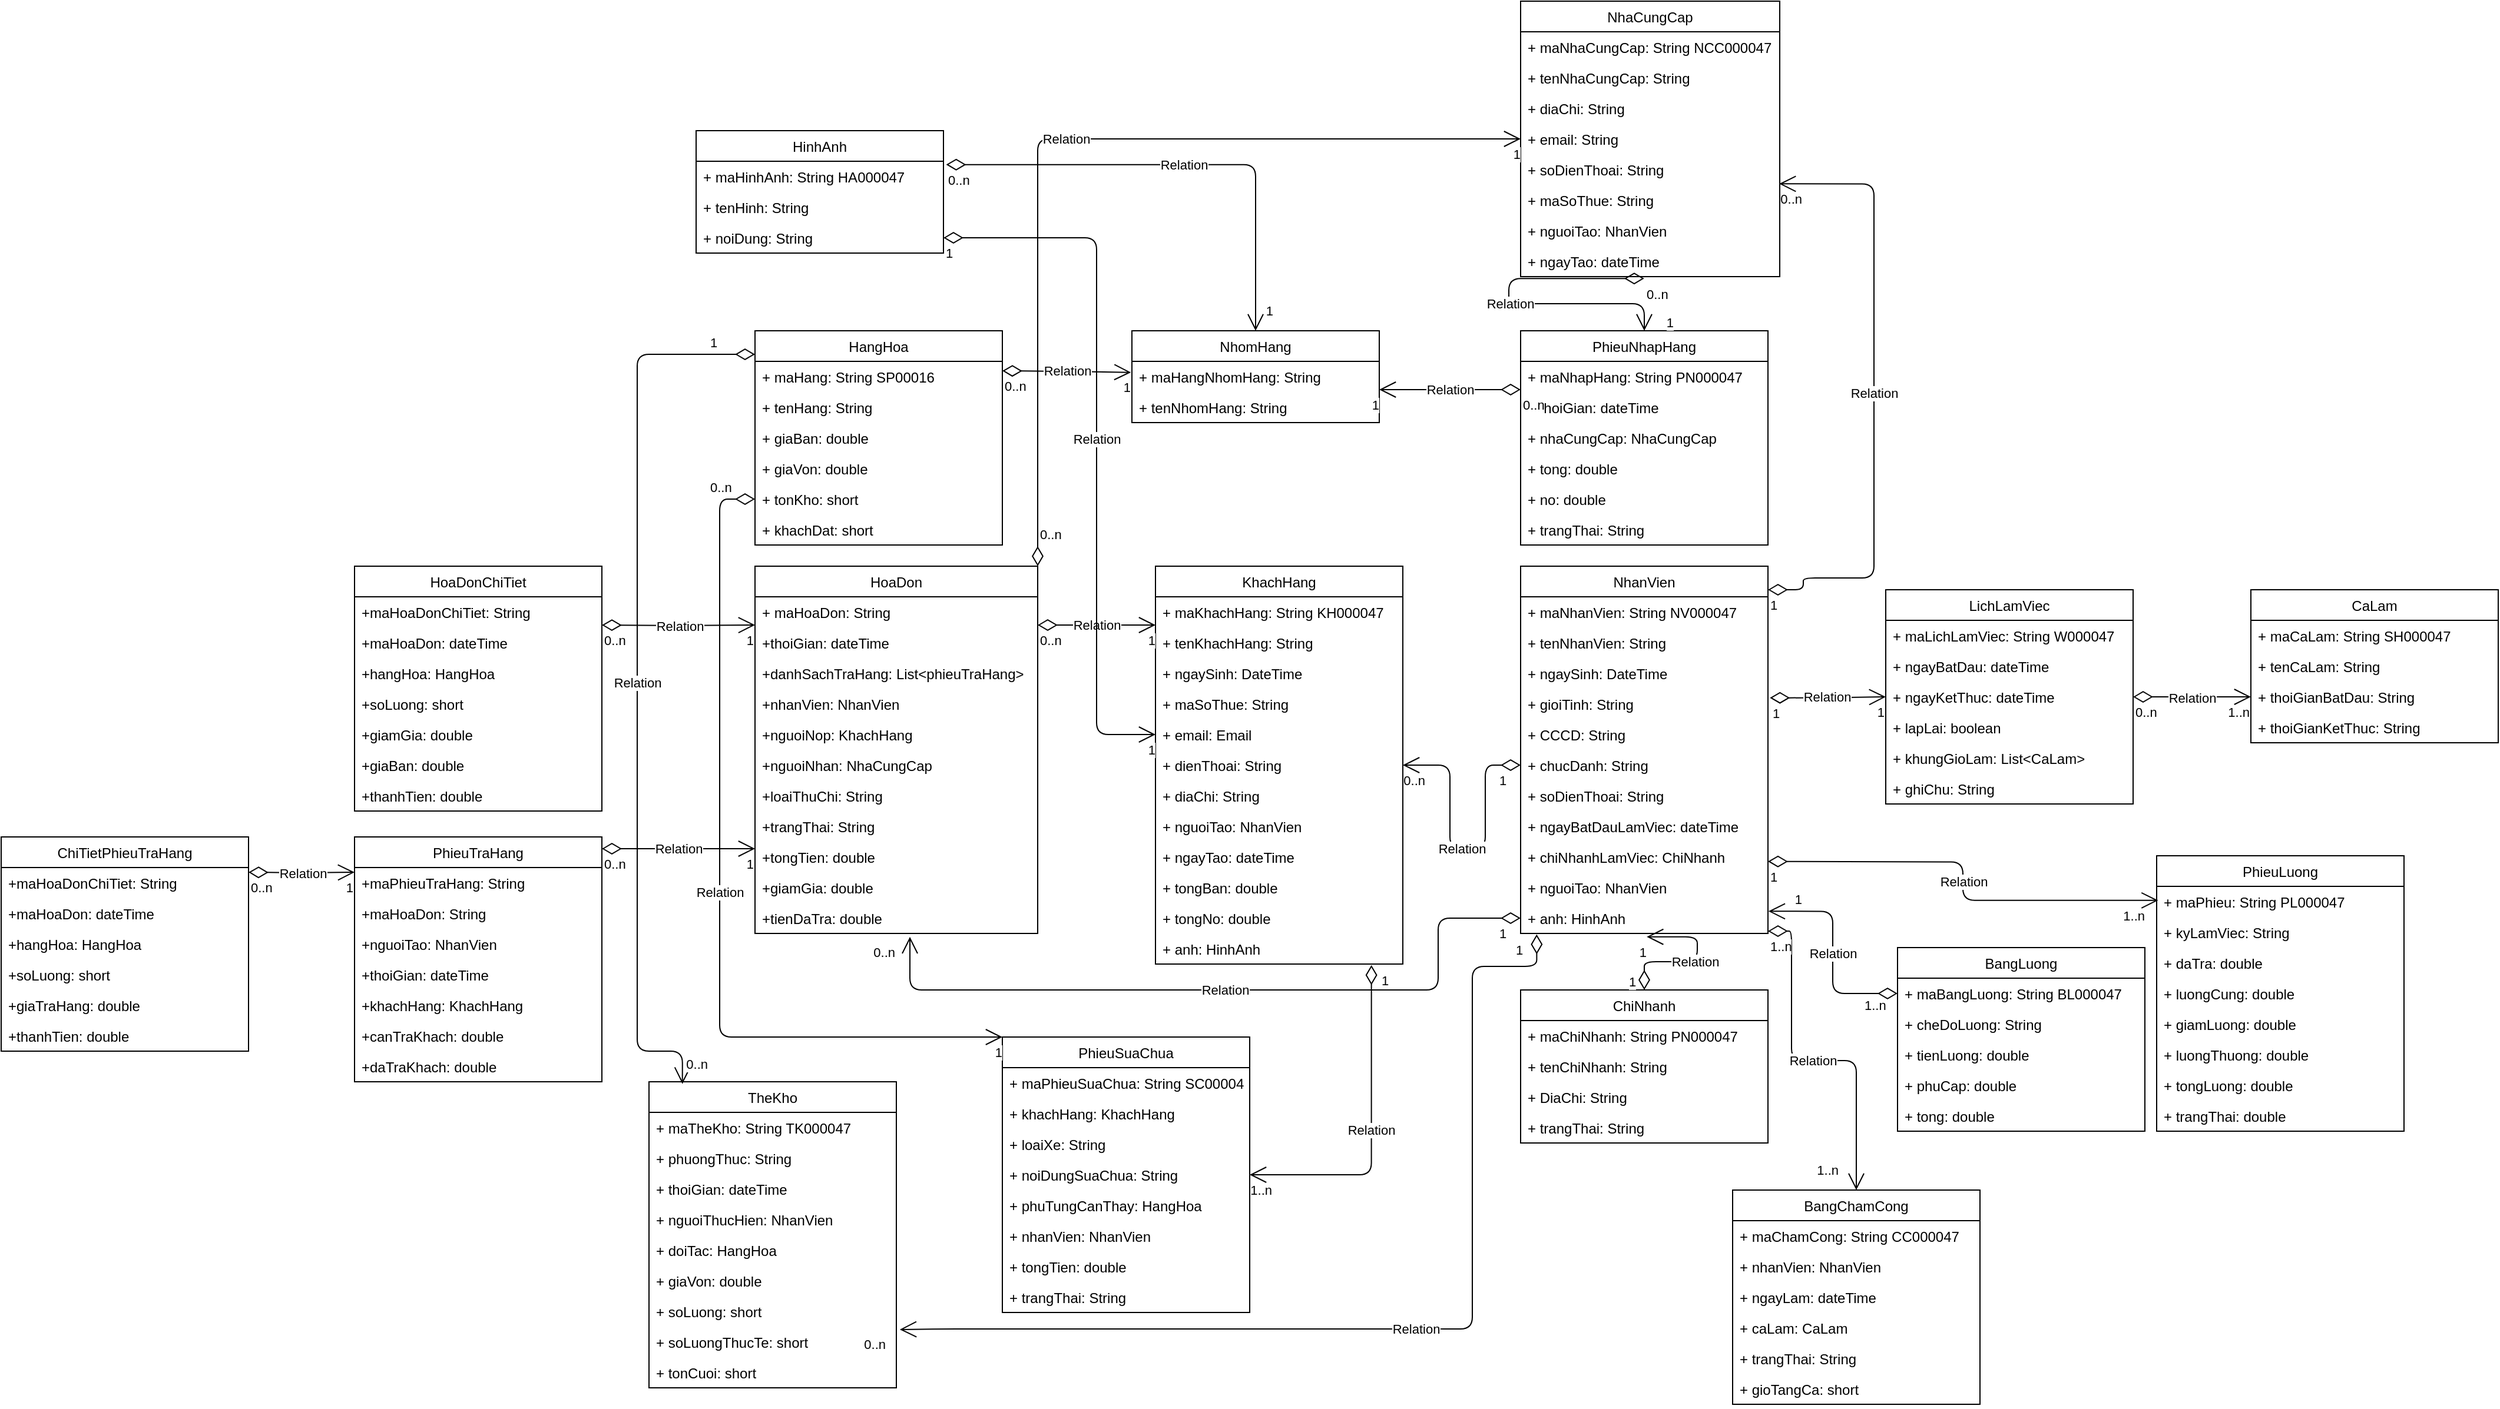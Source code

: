 <mxfile version="13.9.9" type="device"><diagram id="Uu4i0tBCUgNNrZvMfekL" name="Page-1"><mxGraphModel dx="2957" dy="2087" grid="1" gridSize="10" guides="1" tooltips="1" connect="1" arrows="1" fold="1" page="1" pageScale="1" pageWidth="850" pageHeight="1100" math="0" shadow="0"><root><mxCell id="0"/><mxCell id="1" parent="0"/><mxCell id="KLVZ74iMkm5RS4pxARlG-1" value="HangHoa" style="swimlane;fontStyle=0;childLayout=stackLayout;horizontal=1;startSize=26;fillColor=none;horizontalStack=0;resizeParent=1;resizeParentMax=0;resizeLast=0;collapsible=1;marginBottom=0;" parent="1" vertex="1"><mxGeometry x="40" y="120" width="210" height="182" as="geometry"/></mxCell><mxCell id="KLVZ74iMkm5RS4pxARlG-2" value="+ maHang: String SP00016" style="text;strokeColor=none;fillColor=none;align=left;verticalAlign=top;spacingLeft=4;spacingRight=4;overflow=hidden;rotatable=0;points=[[0,0.5],[1,0.5]];portConstraint=eastwest;" parent="KLVZ74iMkm5RS4pxARlG-1" vertex="1"><mxGeometry y="26" width="210" height="26" as="geometry"/></mxCell><mxCell id="KLVZ74iMkm5RS4pxARlG-3" value="+ tenHang: String" style="text;strokeColor=none;fillColor=none;align=left;verticalAlign=top;spacingLeft=4;spacingRight=4;overflow=hidden;rotatable=0;points=[[0,0.5],[1,0.5]];portConstraint=eastwest;" parent="KLVZ74iMkm5RS4pxARlG-1" vertex="1"><mxGeometry y="52" width="210" height="26" as="geometry"/></mxCell><mxCell id="KLVZ74iMkm5RS4pxARlG-4" value="+ giaBan: double" style="text;strokeColor=none;fillColor=none;align=left;verticalAlign=top;spacingLeft=4;spacingRight=4;overflow=hidden;rotatable=0;points=[[0,0.5],[1,0.5]];portConstraint=eastwest;" parent="KLVZ74iMkm5RS4pxARlG-1" vertex="1"><mxGeometry y="78" width="210" height="26" as="geometry"/></mxCell><mxCell id="KLVZ74iMkm5RS4pxARlG-5" value="+ giaVon: double" style="text;strokeColor=none;fillColor=none;align=left;verticalAlign=top;spacingLeft=4;spacingRight=4;overflow=hidden;rotatable=0;points=[[0,0.5],[1,0.5]];portConstraint=eastwest;" parent="KLVZ74iMkm5RS4pxARlG-1" vertex="1"><mxGeometry y="104" width="210" height="26" as="geometry"/></mxCell><mxCell id="KLVZ74iMkm5RS4pxARlG-6" value="+ tonKho: short" style="text;strokeColor=none;fillColor=none;align=left;verticalAlign=top;spacingLeft=4;spacingRight=4;overflow=hidden;rotatable=0;points=[[0,0.5],[1,0.5]];portConstraint=eastwest;" parent="KLVZ74iMkm5RS4pxARlG-1" vertex="1"><mxGeometry y="130" width="210" height="26" as="geometry"/></mxCell><mxCell id="KLVZ74iMkm5RS4pxARlG-7" value="+ khachDat: short" style="text;strokeColor=none;fillColor=none;align=left;verticalAlign=top;spacingLeft=4;spacingRight=4;overflow=hidden;rotatable=0;points=[[0,0.5],[1,0.5]];portConstraint=eastwest;" parent="KLVZ74iMkm5RS4pxARlG-1" vertex="1"><mxGeometry y="156" width="210" height="26" as="geometry"/></mxCell><mxCell id="KLVZ74iMkm5RS4pxARlG-8" value="NhomHang" style="swimlane;fontStyle=0;childLayout=stackLayout;horizontal=1;startSize=26;fillColor=none;horizontalStack=0;resizeParent=1;resizeParentMax=0;resizeLast=0;collapsible=1;marginBottom=0;" parent="1" vertex="1"><mxGeometry x="360" y="120" width="210" height="78" as="geometry"/></mxCell><mxCell id="KLVZ74iMkm5RS4pxARlG-9" value="+ maHangNhomHang: String" style="text;strokeColor=none;fillColor=none;align=left;verticalAlign=top;spacingLeft=4;spacingRight=4;overflow=hidden;rotatable=0;points=[[0,0.5],[1,0.5]];portConstraint=eastwest;" parent="KLVZ74iMkm5RS4pxARlG-8" vertex="1"><mxGeometry y="26" width="210" height="26" as="geometry"/></mxCell><mxCell id="KLVZ74iMkm5RS4pxARlG-10" value="+ tenNhomHang: String" style="text;strokeColor=none;fillColor=none;align=left;verticalAlign=top;spacingLeft=4;spacingRight=4;overflow=hidden;rotatable=0;points=[[0,0.5],[1,0.5]];portConstraint=eastwest;" parent="KLVZ74iMkm5RS4pxARlG-8" vertex="1"><mxGeometry y="52" width="210" height="26" as="geometry"/></mxCell><mxCell id="KLVZ74iMkm5RS4pxARlG-16" value="Relation" style="endArrow=open;html=1;endSize=12;startArrow=diamondThin;startSize=14;startFill=0;edgeStyle=orthogonalEdgeStyle;entryX=-0.004;entryY=0.36;entryDx=0;entryDy=0;entryPerimeter=0;" parent="1" target="KLVZ74iMkm5RS4pxARlG-9" edge="1"><mxGeometry relative="1" as="geometry"><mxPoint x="250" y="154" as="sourcePoint"/><mxPoint x="340" y="164" as="targetPoint"/></mxGeometry></mxCell><mxCell id="KLVZ74iMkm5RS4pxARlG-17" value="0..n" style="edgeLabel;resizable=0;html=1;align=left;verticalAlign=top;" parent="KLVZ74iMkm5RS4pxARlG-16" connectable="0" vertex="1"><mxGeometry x="-1" relative="1" as="geometry"/></mxCell><mxCell id="KLVZ74iMkm5RS4pxARlG-18" value="1" style="edgeLabel;resizable=0;html=1;align=right;verticalAlign=top;" parent="KLVZ74iMkm5RS4pxARlG-16" connectable="0" vertex="1"><mxGeometry x="1" relative="1" as="geometry"/></mxCell><mxCell id="KLVZ74iMkm5RS4pxARlG-19" value="HoaDon" style="swimlane;fontStyle=0;childLayout=stackLayout;horizontal=1;startSize=26;fillColor=none;horizontalStack=0;resizeParent=1;resizeParentMax=0;resizeLast=0;collapsible=1;marginBottom=0;" parent="1" vertex="1"><mxGeometry x="40" y="320" width="240" height="312" as="geometry"/></mxCell><mxCell id="KLVZ74iMkm5RS4pxARlG-20" value="+ maHoaDon: String" style="text;strokeColor=none;fillColor=none;align=left;verticalAlign=top;spacingLeft=4;spacingRight=4;overflow=hidden;rotatable=0;points=[[0,0.5],[1,0.5]];portConstraint=eastwest;" parent="KLVZ74iMkm5RS4pxARlG-19" vertex="1"><mxGeometry y="26" width="240" height="26" as="geometry"/></mxCell><mxCell id="KLVZ74iMkm5RS4pxARlG-21" value="+thoiGian: dateTime" style="text;strokeColor=none;fillColor=none;align=left;verticalAlign=top;spacingLeft=4;spacingRight=4;overflow=hidden;rotatable=0;points=[[0,0.5],[1,0.5]];portConstraint=eastwest;" parent="KLVZ74iMkm5RS4pxARlG-19" vertex="1"><mxGeometry y="52" width="240" height="26" as="geometry"/></mxCell><mxCell id="KLVZ74iMkm5RS4pxARlG-22" value="+danhSachTraHang: List&lt;phieuTraHang&gt;" style="text;strokeColor=none;fillColor=none;align=left;verticalAlign=top;spacingLeft=4;spacingRight=4;overflow=hidden;rotatable=0;points=[[0,0.5],[1,0.5]];portConstraint=eastwest;" parent="KLVZ74iMkm5RS4pxARlG-19" vertex="1"><mxGeometry y="78" width="240" height="26" as="geometry"/></mxCell><mxCell id="KLVZ74iMkm5RS4pxARlG-23" value="+nhanVien: NhanVien" style="text;strokeColor=none;fillColor=none;align=left;verticalAlign=top;spacingLeft=4;spacingRight=4;overflow=hidden;rotatable=0;points=[[0,0.5],[1,0.5]];portConstraint=eastwest;" parent="KLVZ74iMkm5RS4pxARlG-19" vertex="1"><mxGeometry y="104" width="240" height="26" as="geometry"/></mxCell><mxCell id="KLVZ74iMkm5RS4pxARlG-24" value="+nguoiNop: KhachHang" style="text;strokeColor=none;fillColor=none;align=left;verticalAlign=top;spacingLeft=4;spacingRight=4;overflow=hidden;rotatable=0;points=[[0,0.5],[1,0.5]];portConstraint=eastwest;" parent="KLVZ74iMkm5RS4pxARlG-19" vertex="1"><mxGeometry y="130" width="240" height="26" as="geometry"/></mxCell><mxCell id="KLVZ74iMkm5RS4pxARlG-25" value="+nguoiNhan: NhaCungCap" style="text;strokeColor=none;fillColor=none;align=left;verticalAlign=top;spacingLeft=4;spacingRight=4;overflow=hidden;rotatable=0;points=[[0,0.5],[1,0.5]];portConstraint=eastwest;" parent="KLVZ74iMkm5RS4pxARlG-19" vertex="1"><mxGeometry y="156" width="240" height="26" as="geometry"/></mxCell><mxCell id="KLVZ74iMkm5RS4pxARlG-26" value="+loaiThuChi: String" style="text;strokeColor=none;fillColor=none;align=left;verticalAlign=top;spacingLeft=4;spacingRight=4;overflow=hidden;rotatable=0;points=[[0,0.5],[1,0.5]];portConstraint=eastwest;" parent="KLVZ74iMkm5RS4pxARlG-19" vertex="1"><mxGeometry y="182" width="240" height="26" as="geometry"/></mxCell><mxCell id="KLVZ74iMkm5RS4pxARlG-27" value="+trangThai: String" style="text;strokeColor=none;fillColor=none;align=left;verticalAlign=top;spacingLeft=4;spacingRight=4;overflow=hidden;rotatable=0;points=[[0,0.5],[1,0.5]];portConstraint=eastwest;" parent="KLVZ74iMkm5RS4pxARlG-19" vertex="1"><mxGeometry y="208" width="240" height="26" as="geometry"/></mxCell><mxCell id="KLVZ74iMkm5RS4pxARlG-28" value="+tongTien: double" style="text;strokeColor=none;fillColor=none;align=left;verticalAlign=top;spacingLeft=4;spacingRight=4;overflow=hidden;rotatable=0;points=[[0,0.5],[1,0.5]];portConstraint=eastwest;" parent="KLVZ74iMkm5RS4pxARlG-19" vertex="1"><mxGeometry y="234" width="240" height="26" as="geometry"/></mxCell><mxCell id="KLVZ74iMkm5RS4pxARlG-29" value="+giamGia: double" style="text;strokeColor=none;fillColor=none;align=left;verticalAlign=top;spacingLeft=4;spacingRight=4;overflow=hidden;rotatable=0;points=[[0,0.5],[1,0.5]];portConstraint=eastwest;" parent="KLVZ74iMkm5RS4pxARlG-19" vertex="1"><mxGeometry y="260" width="240" height="26" as="geometry"/></mxCell><mxCell id="KLVZ74iMkm5RS4pxARlG-30" value="+tienDaTra: double" style="text;strokeColor=none;fillColor=none;align=left;verticalAlign=top;spacingLeft=4;spacingRight=4;overflow=hidden;rotatable=0;points=[[0,0.5],[1,0.5]];portConstraint=eastwest;" parent="KLVZ74iMkm5RS4pxARlG-19" vertex="1"><mxGeometry y="286" width="240" height="26" as="geometry"/></mxCell><mxCell id="KLVZ74iMkm5RS4pxARlG-31" value="HoaDonChiTiet" style="swimlane;fontStyle=0;childLayout=stackLayout;horizontal=1;startSize=26;fillColor=none;horizontalStack=0;resizeParent=1;resizeParentMax=0;resizeLast=0;collapsible=1;marginBottom=0;" parent="1" vertex="1"><mxGeometry x="-300" y="320" width="210" height="208" as="geometry"/></mxCell><mxCell id="KLVZ74iMkm5RS4pxARlG-32" value="+maHoaDonChiTiet: String" style="text;strokeColor=none;fillColor=none;align=left;verticalAlign=top;spacingLeft=4;spacingRight=4;overflow=hidden;rotatable=0;points=[[0,0.5],[1,0.5]];portConstraint=eastwest;" parent="KLVZ74iMkm5RS4pxARlG-31" vertex="1"><mxGeometry y="26" width="210" height="26" as="geometry"/></mxCell><mxCell id="KLVZ74iMkm5RS4pxARlG-33" value="+maHoaDon: dateTime" style="text;strokeColor=none;fillColor=none;align=left;verticalAlign=top;spacingLeft=4;spacingRight=4;overflow=hidden;rotatable=0;points=[[0,0.5],[1,0.5]];portConstraint=eastwest;" parent="KLVZ74iMkm5RS4pxARlG-31" vertex="1"><mxGeometry y="52" width="210" height="26" as="geometry"/></mxCell><mxCell id="KLVZ74iMkm5RS4pxARlG-34" value="+hangHoa: HangHoa" style="text;strokeColor=none;fillColor=none;align=left;verticalAlign=top;spacingLeft=4;spacingRight=4;overflow=hidden;rotatable=0;points=[[0,0.5],[1,0.5]];portConstraint=eastwest;" parent="KLVZ74iMkm5RS4pxARlG-31" vertex="1"><mxGeometry y="78" width="210" height="26" as="geometry"/></mxCell><mxCell id="KLVZ74iMkm5RS4pxARlG-36" value="+soLuong: short" style="text;strokeColor=none;fillColor=none;align=left;verticalAlign=top;spacingLeft=4;spacingRight=4;overflow=hidden;rotatable=0;points=[[0,0.5],[1,0.5]];portConstraint=eastwest;" parent="KLVZ74iMkm5RS4pxARlG-31" vertex="1"><mxGeometry y="104" width="210" height="26" as="geometry"/></mxCell><mxCell id="KLVZ74iMkm5RS4pxARlG-37" value="+giamGia: double" style="text;strokeColor=none;fillColor=none;align=left;verticalAlign=top;spacingLeft=4;spacingRight=4;overflow=hidden;rotatable=0;points=[[0,0.5],[1,0.5]];portConstraint=eastwest;" parent="KLVZ74iMkm5RS4pxARlG-31" vertex="1"><mxGeometry y="130" width="210" height="26" as="geometry"/></mxCell><mxCell id="KLVZ74iMkm5RS4pxARlG-38" value="+giaBan: double" style="text;strokeColor=none;fillColor=none;align=left;verticalAlign=top;spacingLeft=4;spacingRight=4;overflow=hidden;rotatable=0;points=[[0,0.5],[1,0.5]];portConstraint=eastwest;" parent="KLVZ74iMkm5RS4pxARlG-31" vertex="1"><mxGeometry y="156" width="210" height="26" as="geometry"/></mxCell><mxCell id="KLVZ74iMkm5RS4pxARlG-39" value="+thanhTien: double" style="text;strokeColor=none;fillColor=none;align=left;verticalAlign=top;spacingLeft=4;spacingRight=4;overflow=hidden;rotatable=0;points=[[0,0.5],[1,0.5]];portConstraint=eastwest;" parent="KLVZ74iMkm5RS4pxARlG-31" vertex="1"><mxGeometry y="182" width="210" height="26" as="geometry"/></mxCell><mxCell id="KLVZ74iMkm5RS4pxARlG-43" value="PhieuTraHang" style="swimlane;fontStyle=0;childLayout=stackLayout;horizontal=1;startSize=26;fillColor=none;horizontalStack=0;resizeParent=1;resizeParentMax=0;resizeLast=0;collapsible=1;marginBottom=0;" parent="1" vertex="1"><mxGeometry x="-300" y="550" width="210" height="208" as="geometry"/></mxCell><mxCell id="KLVZ74iMkm5RS4pxARlG-44" value="+maPhieuTraHang: String" style="text;strokeColor=none;fillColor=none;align=left;verticalAlign=top;spacingLeft=4;spacingRight=4;overflow=hidden;rotatable=0;points=[[0,0.5],[1,0.5]];portConstraint=eastwest;" parent="KLVZ74iMkm5RS4pxARlG-43" vertex="1"><mxGeometry y="26" width="210" height="26" as="geometry"/></mxCell><mxCell id="KLVZ74iMkm5RS4pxARlG-45" value="+maHoaDon: String" style="text;strokeColor=none;fillColor=none;align=left;verticalAlign=top;spacingLeft=4;spacingRight=4;overflow=hidden;rotatable=0;points=[[0,0.5],[1,0.5]];portConstraint=eastwest;" parent="KLVZ74iMkm5RS4pxARlG-43" vertex="1"><mxGeometry y="52" width="210" height="26" as="geometry"/></mxCell><mxCell id="KLVZ74iMkm5RS4pxARlG-46" value="+nguoiTao: NhanVien" style="text;strokeColor=none;fillColor=none;align=left;verticalAlign=top;spacingLeft=4;spacingRight=4;overflow=hidden;rotatable=0;points=[[0,0.5],[1,0.5]];portConstraint=eastwest;" parent="KLVZ74iMkm5RS4pxARlG-43" vertex="1"><mxGeometry y="78" width="210" height="26" as="geometry"/></mxCell><mxCell id="KLVZ74iMkm5RS4pxARlG-47" value="+thoiGian: dateTime" style="text;strokeColor=none;fillColor=none;align=left;verticalAlign=top;spacingLeft=4;spacingRight=4;overflow=hidden;rotatable=0;points=[[0,0.5],[1,0.5]];portConstraint=eastwest;" parent="KLVZ74iMkm5RS4pxARlG-43" vertex="1"><mxGeometry y="104" width="210" height="26" as="geometry"/></mxCell><mxCell id="KLVZ74iMkm5RS4pxARlG-48" value="+khachHang: KhachHang" style="text;strokeColor=none;fillColor=none;align=left;verticalAlign=top;spacingLeft=4;spacingRight=4;overflow=hidden;rotatable=0;points=[[0,0.5],[1,0.5]];portConstraint=eastwest;" parent="KLVZ74iMkm5RS4pxARlG-43" vertex="1"><mxGeometry y="130" width="210" height="26" as="geometry"/></mxCell><mxCell id="KLVZ74iMkm5RS4pxARlG-49" value="+canTraKhach: double" style="text;strokeColor=none;fillColor=none;align=left;verticalAlign=top;spacingLeft=4;spacingRight=4;overflow=hidden;rotatable=0;points=[[0,0.5],[1,0.5]];portConstraint=eastwest;" parent="KLVZ74iMkm5RS4pxARlG-43" vertex="1"><mxGeometry y="156" width="210" height="26" as="geometry"/></mxCell><mxCell id="KLVZ74iMkm5RS4pxARlG-50" value="+daTraKhach: double" style="text;strokeColor=none;fillColor=none;align=left;verticalAlign=top;spacingLeft=4;spacingRight=4;overflow=hidden;rotatable=0;points=[[0,0.5],[1,0.5]];portConstraint=eastwest;" parent="KLVZ74iMkm5RS4pxARlG-43" vertex="1"><mxGeometry y="182" width="210" height="26" as="geometry"/></mxCell><mxCell id="KLVZ74iMkm5RS4pxARlG-52" value="Relation" style="endArrow=open;html=1;endSize=12;startArrow=diamondThin;startSize=14;startFill=0;edgeStyle=orthogonalEdgeStyle;entryX=0;entryY=0.923;entryDx=0;entryDy=0;entryPerimeter=0;" parent="1" target="KLVZ74iMkm5RS4pxARlG-20" edge="1"><mxGeometry relative="1" as="geometry"><mxPoint x="-90" y="370" as="sourcePoint"/><mxPoint x="20" y="370" as="targetPoint"/></mxGeometry></mxCell><mxCell id="KLVZ74iMkm5RS4pxARlG-53" value="0..n" style="edgeLabel;resizable=0;html=1;align=left;verticalAlign=top;" parent="KLVZ74iMkm5RS4pxARlG-52" connectable="0" vertex="1"><mxGeometry x="-1" relative="1" as="geometry"/></mxCell><mxCell id="KLVZ74iMkm5RS4pxARlG-54" value="1" style="edgeLabel;resizable=0;html=1;align=right;verticalAlign=top;" parent="KLVZ74iMkm5RS4pxARlG-52" connectable="0" vertex="1"><mxGeometry x="1" relative="1" as="geometry"/></mxCell><mxCell id="KLVZ74iMkm5RS4pxARlG-63" value="Relation" style="endArrow=open;html=1;endSize=12;startArrow=diamondThin;startSize=14;startFill=0;edgeStyle=orthogonalEdgeStyle;entryX=0;entryY=0.923;entryDx=0;entryDy=0;entryPerimeter=0;" parent="1" edge="1"><mxGeometry relative="1" as="geometry"><mxPoint x="-90" y="560" as="sourcePoint"/><mxPoint x="40" y="559.998" as="targetPoint"/></mxGeometry></mxCell><mxCell id="KLVZ74iMkm5RS4pxARlG-64" value="0..n" style="edgeLabel;resizable=0;html=1;align=left;verticalAlign=top;" parent="KLVZ74iMkm5RS4pxARlG-63" connectable="0" vertex="1"><mxGeometry x="-1" relative="1" as="geometry"/></mxCell><mxCell id="KLVZ74iMkm5RS4pxARlG-65" value="1" style="edgeLabel;resizable=0;html=1;align=right;verticalAlign=top;" parent="KLVZ74iMkm5RS4pxARlG-63" connectable="0" vertex="1"><mxGeometry x="1" relative="1" as="geometry"/></mxCell><mxCell id="KLVZ74iMkm5RS4pxARlG-66" value="ChiTietPhieuTraHang" style="swimlane;fontStyle=0;childLayout=stackLayout;horizontal=1;startSize=26;fillColor=none;horizontalStack=0;resizeParent=1;resizeParentMax=0;resizeLast=0;collapsible=1;marginBottom=0;" parent="1" vertex="1"><mxGeometry x="-600" y="550" width="210" height="182" as="geometry"/></mxCell><mxCell id="KLVZ74iMkm5RS4pxARlG-67" value="+maHoaDonChiTiet: String" style="text;strokeColor=none;fillColor=none;align=left;verticalAlign=top;spacingLeft=4;spacingRight=4;overflow=hidden;rotatable=0;points=[[0,0.5],[1,0.5]];portConstraint=eastwest;" parent="KLVZ74iMkm5RS4pxARlG-66" vertex="1"><mxGeometry y="26" width="210" height="26" as="geometry"/></mxCell><mxCell id="KLVZ74iMkm5RS4pxARlG-68" value="+maHoaDon: dateTime" style="text;strokeColor=none;fillColor=none;align=left;verticalAlign=top;spacingLeft=4;spacingRight=4;overflow=hidden;rotatable=0;points=[[0,0.5],[1,0.5]];portConstraint=eastwest;" parent="KLVZ74iMkm5RS4pxARlG-66" vertex="1"><mxGeometry y="52" width="210" height="26" as="geometry"/></mxCell><mxCell id="KLVZ74iMkm5RS4pxARlG-69" value="+hangHoa: HangHoa" style="text;strokeColor=none;fillColor=none;align=left;verticalAlign=top;spacingLeft=4;spacingRight=4;overflow=hidden;rotatable=0;points=[[0,0.5],[1,0.5]];portConstraint=eastwest;" parent="KLVZ74iMkm5RS4pxARlG-66" vertex="1"><mxGeometry y="78" width="210" height="26" as="geometry"/></mxCell><mxCell id="KLVZ74iMkm5RS4pxARlG-70" value="+soLuong: short" style="text;strokeColor=none;fillColor=none;align=left;verticalAlign=top;spacingLeft=4;spacingRight=4;overflow=hidden;rotatable=0;points=[[0,0.5],[1,0.5]];portConstraint=eastwest;" parent="KLVZ74iMkm5RS4pxARlG-66" vertex="1"><mxGeometry y="104" width="210" height="26" as="geometry"/></mxCell><mxCell id="KLVZ74iMkm5RS4pxARlG-72" value="+giaTraHang: double" style="text;strokeColor=none;fillColor=none;align=left;verticalAlign=top;spacingLeft=4;spacingRight=4;overflow=hidden;rotatable=0;points=[[0,0.5],[1,0.5]];portConstraint=eastwest;" parent="KLVZ74iMkm5RS4pxARlG-66" vertex="1"><mxGeometry y="130" width="210" height="26" as="geometry"/></mxCell><mxCell id="KLVZ74iMkm5RS4pxARlG-73" value="+thanhTien: double" style="text;strokeColor=none;fillColor=none;align=left;verticalAlign=top;spacingLeft=4;spacingRight=4;overflow=hidden;rotatable=0;points=[[0,0.5],[1,0.5]];portConstraint=eastwest;" parent="KLVZ74iMkm5RS4pxARlG-66" vertex="1"><mxGeometry y="156" width="210" height="26" as="geometry"/></mxCell><mxCell id="KLVZ74iMkm5RS4pxARlG-74" value="Relation" style="endArrow=open;html=1;endSize=12;startArrow=diamondThin;startSize=14;startFill=0;edgeStyle=orthogonalEdgeStyle;entryX=0;entryY=0.154;entryDx=0;entryDy=0;entryPerimeter=0;" parent="1" target="KLVZ74iMkm5RS4pxARlG-44" edge="1"><mxGeometry relative="1" as="geometry"><mxPoint x="-390" y="580" as="sourcePoint"/><mxPoint x="-310" y="580" as="targetPoint"/></mxGeometry></mxCell><mxCell id="KLVZ74iMkm5RS4pxARlG-75" value="0..n" style="edgeLabel;resizable=0;html=1;align=left;verticalAlign=top;" parent="KLVZ74iMkm5RS4pxARlG-74" connectable="0" vertex="1"><mxGeometry x="-1" relative="1" as="geometry"/></mxCell><mxCell id="KLVZ74iMkm5RS4pxARlG-76" value="1" style="edgeLabel;resizable=0;html=1;align=right;verticalAlign=top;" parent="KLVZ74iMkm5RS4pxARlG-74" connectable="0" vertex="1"><mxGeometry x="1" relative="1" as="geometry"/></mxCell><mxCell id="KLVZ74iMkm5RS4pxARlG-77" value="PhieuNhapHang" style="swimlane;fontStyle=0;childLayout=stackLayout;horizontal=1;startSize=26;fillColor=none;horizontalStack=0;resizeParent=1;resizeParentMax=0;resizeLast=0;collapsible=1;marginBottom=0;" parent="1" vertex="1"><mxGeometry x="690" y="120" width="210" height="182" as="geometry"/></mxCell><mxCell id="KLVZ74iMkm5RS4pxARlG-78" value="+ maNhapHang: String PN000047" style="text;strokeColor=none;fillColor=none;align=left;verticalAlign=top;spacingLeft=4;spacingRight=4;overflow=hidden;rotatable=0;points=[[0,0.5],[1,0.5]];portConstraint=eastwest;" parent="KLVZ74iMkm5RS4pxARlG-77" vertex="1"><mxGeometry y="26" width="210" height="26" as="geometry"/></mxCell><mxCell id="KLVZ74iMkm5RS4pxARlG-79" value="+ thoiGian: dateTime" style="text;strokeColor=none;fillColor=none;align=left;verticalAlign=top;spacingLeft=4;spacingRight=4;overflow=hidden;rotatable=0;points=[[0,0.5],[1,0.5]];portConstraint=eastwest;" parent="KLVZ74iMkm5RS4pxARlG-77" vertex="1"><mxGeometry y="52" width="210" height="26" as="geometry"/></mxCell><mxCell id="KLVZ74iMkm5RS4pxARlG-80" value="+ nhaCungCap: NhaCungCap" style="text;strokeColor=none;fillColor=none;align=left;verticalAlign=top;spacingLeft=4;spacingRight=4;overflow=hidden;rotatable=0;points=[[0,0.5],[1,0.5]];portConstraint=eastwest;" parent="KLVZ74iMkm5RS4pxARlG-77" vertex="1"><mxGeometry y="78" width="210" height="26" as="geometry"/></mxCell><mxCell id="KLVZ74iMkm5RS4pxARlG-81" value="+ tong: double" style="text;strokeColor=none;fillColor=none;align=left;verticalAlign=top;spacingLeft=4;spacingRight=4;overflow=hidden;rotatable=0;points=[[0,0.5],[1,0.5]];portConstraint=eastwest;" parent="KLVZ74iMkm5RS4pxARlG-77" vertex="1"><mxGeometry y="104" width="210" height="26" as="geometry"/></mxCell><mxCell id="KLVZ74iMkm5RS4pxARlG-82" value="+ no: double" style="text;strokeColor=none;fillColor=none;align=left;verticalAlign=top;spacingLeft=4;spacingRight=4;overflow=hidden;rotatable=0;points=[[0,0.5],[1,0.5]];portConstraint=eastwest;" parent="KLVZ74iMkm5RS4pxARlG-77" vertex="1"><mxGeometry y="130" width="210" height="26" as="geometry"/></mxCell><mxCell id="KLVZ74iMkm5RS4pxARlG-83" value="+ trangThai: String" style="text;strokeColor=none;fillColor=none;align=left;verticalAlign=top;spacingLeft=4;spacingRight=4;overflow=hidden;rotatable=0;points=[[0,0.5],[1,0.5]];portConstraint=eastwest;" parent="KLVZ74iMkm5RS4pxARlG-77" vertex="1"><mxGeometry y="156" width="210" height="26" as="geometry"/></mxCell><mxCell id="KLVZ74iMkm5RS4pxARlG-84" value="KhachHang" style="swimlane;fontStyle=0;childLayout=stackLayout;horizontal=1;startSize=26;fillColor=none;horizontalStack=0;resizeParent=1;resizeParentMax=0;resizeLast=0;collapsible=1;marginBottom=0;" parent="1" vertex="1"><mxGeometry x="380" y="320" width="210" height="338" as="geometry"/></mxCell><mxCell id="KLVZ74iMkm5RS4pxARlG-85" value="+ maKhachHang: String KH000047" style="text;strokeColor=none;fillColor=none;align=left;verticalAlign=top;spacingLeft=4;spacingRight=4;overflow=hidden;rotatable=0;points=[[0,0.5],[1,0.5]];portConstraint=eastwest;" parent="KLVZ74iMkm5RS4pxARlG-84" vertex="1"><mxGeometry y="26" width="210" height="26" as="geometry"/></mxCell><mxCell id="KLVZ74iMkm5RS4pxARlG-86" value="+ tenKhachHang: String" style="text;strokeColor=none;fillColor=none;align=left;verticalAlign=top;spacingLeft=4;spacingRight=4;overflow=hidden;rotatable=0;points=[[0,0.5],[1,0.5]];portConstraint=eastwest;" parent="KLVZ74iMkm5RS4pxARlG-84" vertex="1"><mxGeometry y="52" width="210" height="26" as="geometry"/></mxCell><mxCell id="KLVZ74iMkm5RS4pxARlG-87" value="+ ngaySinh: DateTime" style="text;strokeColor=none;fillColor=none;align=left;verticalAlign=top;spacingLeft=4;spacingRight=4;overflow=hidden;rotatable=0;points=[[0,0.5],[1,0.5]];portConstraint=eastwest;" parent="KLVZ74iMkm5RS4pxARlG-84" vertex="1"><mxGeometry y="78" width="210" height="26" as="geometry"/></mxCell><mxCell id="KLVZ74iMkm5RS4pxARlG-88" value="+ maSoThue: String" style="text;strokeColor=none;fillColor=none;align=left;verticalAlign=top;spacingLeft=4;spacingRight=4;overflow=hidden;rotatable=0;points=[[0,0.5],[1,0.5]];portConstraint=eastwest;" parent="KLVZ74iMkm5RS4pxARlG-84" vertex="1"><mxGeometry y="104" width="210" height="26" as="geometry"/></mxCell><mxCell id="KLVZ74iMkm5RS4pxARlG-89" value="+ email: Email" style="text;strokeColor=none;fillColor=none;align=left;verticalAlign=top;spacingLeft=4;spacingRight=4;overflow=hidden;rotatable=0;points=[[0,0.5],[1,0.5]];portConstraint=eastwest;" parent="KLVZ74iMkm5RS4pxARlG-84" vertex="1"><mxGeometry y="130" width="210" height="26" as="geometry"/></mxCell><mxCell id="KLVZ74iMkm5RS4pxARlG-90" value="+ dienThoai: String" style="text;strokeColor=none;fillColor=none;align=left;verticalAlign=top;spacingLeft=4;spacingRight=4;overflow=hidden;rotatable=0;points=[[0,0.5],[1,0.5]];portConstraint=eastwest;" parent="KLVZ74iMkm5RS4pxARlG-84" vertex="1"><mxGeometry y="156" width="210" height="26" as="geometry"/></mxCell><mxCell id="KLVZ74iMkm5RS4pxARlG-94" value="+ diaChi: String" style="text;strokeColor=none;fillColor=none;align=left;verticalAlign=top;spacingLeft=4;spacingRight=4;overflow=hidden;rotatable=0;points=[[0,0.5],[1,0.5]];portConstraint=eastwest;" parent="KLVZ74iMkm5RS4pxARlG-84" vertex="1"><mxGeometry y="182" width="210" height="26" as="geometry"/></mxCell><mxCell id="KLVZ74iMkm5RS4pxARlG-95" value="+ nguoiTao: NhanVien" style="text;strokeColor=none;fillColor=none;align=left;verticalAlign=top;spacingLeft=4;spacingRight=4;overflow=hidden;rotatable=0;points=[[0,0.5],[1,0.5]];portConstraint=eastwest;" parent="KLVZ74iMkm5RS4pxARlG-84" vertex="1"><mxGeometry y="208" width="210" height="26" as="geometry"/></mxCell><mxCell id="KLVZ74iMkm5RS4pxARlG-96" value="+ ngayTao: dateTime" style="text;strokeColor=none;fillColor=none;align=left;verticalAlign=top;spacingLeft=4;spacingRight=4;overflow=hidden;rotatable=0;points=[[0,0.5],[1,0.5]];portConstraint=eastwest;" parent="KLVZ74iMkm5RS4pxARlG-84" vertex="1"><mxGeometry y="234" width="210" height="26" as="geometry"/></mxCell><mxCell id="KLVZ74iMkm5RS4pxARlG-97" value="+ tongBan: double" style="text;strokeColor=none;fillColor=none;align=left;verticalAlign=top;spacingLeft=4;spacingRight=4;overflow=hidden;rotatable=0;points=[[0,0.5],[1,0.5]];portConstraint=eastwest;" parent="KLVZ74iMkm5RS4pxARlG-84" vertex="1"><mxGeometry y="260" width="210" height="26" as="geometry"/></mxCell><mxCell id="KLVZ74iMkm5RS4pxARlG-98" value="+ tongNo: double" style="text;strokeColor=none;fillColor=none;align=left;verticalAlign=top;spacingLeft=4;spacingRight=4;overflow=hidden;rotatable=0;points=[[0,0.5],[1,0.5]];portConstraint=eastwest;" parent="KLVZ74iMkm5RS4pxARlG-84" vertex="1"><mxGeometry y="286" width="210" height="26" as="geometry"/></mxCell><mxCell id="KLVZ74iMkm5RS4pxARlG-109" value="+ anh: HinhAnh" style="text;strokeColor=none;fillColor=none;align=left;verticalAlign=top;spacingLeft=4;spacingRight=4;overflow=hidden;rotatable=0;points=[[0,0.5],[1,0.5]];portConstraint=eastwest;" parent="KLVZ74iMkm5RS4pxARlG-84" vertex="1"><mxGeometry y="312" width="210" height="26" as="geometry"/></mxCell><mxCell id="KLVZ74iMkm5RS4pxARlG-91" value="Relation" style="endArrow=open;html=1;endSize=12;startArrow=diamondThin;startSize=14;startFill=0;edgeStyle=orthogonalEdgeStyle;" parent="1" edge="1"><mxGeometry relative="1" as="geometry"><mxPoint x="690" y="170" as="sourcePoint"/><mxPoint x="570" y="170" as="targetPoint"/></mxGeometry></mxCell><mxCell id="KLVZ74iMkm5RS4pxARlG-92" value="0..n" style="edgeLabel;resizable=0;html=1;align=left;verticalAlign=top;" parent="KLVZ74iMkm5RS4pxARlG-91" connectable="0" vertex="1"><mxGeometry x="-1" relative="1" as="geometry"/></mxCell><mxCell id="KLVZ74iMkm5RS4pxARlG-93" value="1" style="edgeLabel;resizable=0;html=1;align=right;verticalAlign=top;" parent="KLVZ74iMkm5RS4pxARlG-91" connectable="0" vertex="1"><mxGeometry x="1" relative="1" as="geometry"/></mxCell><mxCell id="KLVZ74iMkm5RS4pxARlG-99" value="Relation" style="endArrow=open;html=1;endSize=12;startArrow=diamondThin;startSize=14;startFill=0;edgeStyle=orthogonalEdgeStyle;" parent="1" edge="1"><mxGeometry relative="1" as="geometry"><mxPoint x="280" y="370" as="sourcePoint"/><mxPoint x="380" y="370" as="targetPoint"/></mxGeometry></mxCell><mxCell id="KLVZ74iMkm5RS4pxARlG-100" value="0..n" style="edgeLabel;resizable=0;html=1;align=left;verticalAlign=top;" parent="KLVZ74iMkm5RS4pxARlG-99" connectable="0" vertex="1"><mxGeometry x="-1" relative="1" as="geometry"/></mxCell><mxCell id="KLVZ74iMkm5RS4pxARlG-101" value="1" style="edgeLabel;resizable=0;html=1;align=right;verticalAlign=top;" parent="KLVZ74iMkm5RS4pxARlG-99" connectable="0" vertex="1"><mxGeometry x="1" relative="1" as="geometry"/></mxCell><mxCell id="KLVZ74iMkm5RS4pxARlG-102" value="HinhAnh" style="swimlane;fontStyle=0;childLayout=stackLayout;horizontal=1;startSize=26;fillColor=none;horizontalStack=0;resizeParent=1;resizeParentMax=0;resizeLast=0;collapsible=1;marginBottom=0;" parent="1" vertex="1"><mxGeometry x="-10" y="-50" width="210" height="104" as="geometry"/></mxCell><mxCell id="KLVZ74iMkm5RS4pxARlG-103" value="+ maHinhAnh: String HA000047" style="text;strokeColor=none;fillColor=none;align=left;verticalAlign=top;spacingLeft=4;spacingRight=4;overflow=hidden;rotatable=0;points=[[0,0.5],[1,0.5]];portConstraint=eastwest;" parent="KLVZ74iMkm5RS4pxARlG-102" vertex="1"><mxGeometry y="26" width="210" height="26" as="geometry"/></mxCell><mxCell id="KLVZ74iMkm5RS4pxARlG-104" value="+ tenHinh: String" style="text;strokeColor=none;fillColor=none;align=left;verticalAlign=top;spacingLeft=4;spacingRight=4;overflow=hidden;rotatable=0;points=[[0,0.5],[1,0.5]];portConstraint=eastwest;" parent="KLVZ74iMkm5RS4pxARlG-102" vertex="1"><mxGeometry y="52" width="210" height="26" as="geometry"/></mxCell><mxCell id="KLVZ74iMkm5RS4pxARlG-105" value="+ noiDung: String" style="text;strokeColor=none;fillColor=none;align=left;verticalAlign=top;spacingLeft=4;spacingRight=4;overflow=hidden;rotatable=0;points=[[0,0.5],[1,0.5]];portConstraint=eastwest;" parent="KLVZ74iMkm5RS4pxARlG-102" vertex="1"><mxGeometry y="78" width="210" height="26" as="geometry"/></mxCell><mxCell id="KLVZ74iMkm5RS4pxARlG-110" value="NhaCungCap" style="swimlane;fontStyle=0;childLayout=stackLayout;horizontal=1;startSize=26;fillColor=none;horizontalStack=0;resizeParent=1;resizeParentMax=0;resizeLast=0;collapsible=1;marginBottom=0;" parent="1" vertex="1"><mxGeometry x="690" y="-160" width="220" height="234" as="geometry"/></mxCell><mxCell id="KLVZ74iMkm5RS4pxARlG-111" value="+ maNhaCungCap: String NCC000047" style="text;strokeColor=none;fillColor=none;align=left;verticalAlign=top;spacingLeft=4;spacingRight=4;overflow=hidden;rotatable=0;points=[[0,0.5],[1,0.5]];portConstraint=eastwest;" parent="KLVZ74iMkm5RS4pxARlG-110" vertex="1"><mxGeometry y="26" width="220" height="26" as="geometry"/></mxCell><mxCell id="KLVZ74iMkm5RS4pxARlG-112" value="+ tenNhaCungCap: String" style="text;strokeColor=none;fillColor=none;align=left;verticalAlign=top;spacingLeft=4;spacingRight=4;overflow=hidden;rotatable=0;points=[[0,0.5],[1,0.5]];portConstraint=eastwest;" parent="KLVZ74iMkm5RS4pxARlG-110" vertex="1"><mxGeometry y="52" width="220" height="26" as="geometry"/></mxCell><mxCell id="KLVZ74iMkm5RS4pxARlG-113" value="+ diaChi: String" style="text;strokeColor=none;fillColor=none;align=left;verticalAlign=top;spacingLeft=4;spacingRight=4;overflow=hidden;rotatable=0;points=[[0,0.5],[1,0.5]];portConstraint=eastwest;" parent="KLVZ74iMkm5RS4pxARlG-110" vertex="1"><mxGeometry y="78" width="220" height="26" as="geometry"/></mxCell><mxCell id="KLVZ74iMkm5RS4pxARlG-114" value="+ email: String" style="text;strokeColor=none;fillColor=none;align=left;verticalAlign=top;spacingLeft=4;spacingRight=4;overflow=hidden;rotatable=0;points=[[0,0.5],[1,0.5]];portConstraint=eastwest;" parent="KLVZ74iMkm5RS4pxARlG-110" vertex="1"><mxGeometry y="104" width="220" height="26" as="geometry"/></mxCell><mxCell id="KLVZ74iMkm5RS4pxARlG-115" value="+ soDienThoai: String" style="text;strokeColor=none;fillColor=none;align=left;verticalAlign=top;spacingLeft=4;spacingRight=4;overflow=hidden;rotatable=0;points=[[0,0.5],[1,0.5]];portConstraint=eastwest;" parent="KLVZ74iMkm5RS4pxARlG-110" vertex="1"><mxGeometry y="130" width="220" height="26" as="geometry"/></mxCell><mxCell id="KLVZ74iMkm5RS4pxARlG-116" value="+ maSoThue: String" style="text;strokeColor=none;fillColor=none;align=left;verticalAlign=top;spacingLeft=4;spacingRight=4;overflow=hidden;rotatable=0;points=[[0,0.5],[1,0.5]];portConstraint=eastwest;" parent="KLVZ74iMkm5RS4pxARlG-110" vertex="1"><mxGeometry y="156" width="220" height="26" as="geometry"/></mxCell><mxCell id="KLVZ74iMkm5RS4pxARlG-117" value="+ nguoiTao: NhanVien" style="text;strokeColor=none;fillColor=none;align=left;verticalAlign=top;spacingLeft=4;spacingRight=4;overflow=hidden;rotatable=0;points=[[0,0.5],[1,0.5]];portConstraint=eastwest;" parent="KLVZ74iMkm5RS4pxARlG-110" vertex="1"><mxGeometry y="182" width="220" height="26" as="geometry"/></mxCell><mxCell id="KLVZ74iMkm5RS4pxARlG-118" value="+ ngayTao: dateTime" style="text;strokeColor=none;fillColor=none;align=left;verticalAlign=top;spacingLeft=4;spacingRight=4;overflow=hidden;rotatable=0;points=[[0,0.5],[1,0.5]];portConstraint=eastwest;" parent="KLVZ74iMkm5RS4pxARlG-110" vertex="1"><mxGeometry y="208" width="220" height="26" as="geometry"/></mxCell><mxCell id="KLVZ74iMkm5RS4pxARlG-119" value="Relation" style="endArrow=open;html=1;endSize=12;startArrow=diamondThin;startSize=14;startFill=0;edgeStyle=orthogonalEdgeStyle;exitX=1;exitY=0;exitDx=0;exitDy=0;entryX=0;entryY=0.5;entryDx=0;entryDy=0;" parent="1" source="KLVZ74iMkm5RS4pxARlG-19" target="KLVZ74iMkm5RS4pxARlG-114" edge="1"><mxGeometry relative="1" as="geometry"><mxPoint x="160" y="-40" as="sourcePoint"/><mxPoint x="320" y="-40" as="targetPoint"/></mxGeometry></mxCell><mxCell id="KLVZ74iMkm5RS4pxARlG-120" value="0..n" style="edgeLabel;resizable=0;html=1;align=left;verticalAlign=top;" parent="KLVZ74iMkm5RS4pxARlG-119" connectable="0" vertex="1"><mxGeometry x="-1" relative="1" as="geometry"><mxPoint y="-40" as="offset"/></mxGeometry></mxCell><mxCell id="KLVZ74iMkm5RS4pxARlG-121" value="1" style="edgeLabel;resizable=0;html=1;align=right;verticalAlign=top;" parent="KLVZ74iMkm5RS4pxARlG-119" connectable="0" vertex="1"><mxGeometry x="1" relative="1" as="geometry"/></mxCell><mxCell id="KLVZ74iMkm5RS4pxARlG-123" value="Relation" style="endArrow=open;html=1;endSize=12;startArrow=diamondThin;startSize=14;startFill=0;edgeStyle=orthogonalEdgeStyle;exitX=0.477;exitY=1.061;exitDx=0;exitDy=0;exitPerimeter=0;entryX=0.5;entryY=0;entryDx=0;entryDy=0;" parent="1" source="KLVZ74iMkm5RS4pxARlG-118" target="KLVZ74iMkm5RS4pxARlG-77" edge="1"><mxGeometry relative="1" as="geometry"><mxPoint x="1000" y="80" as="sourcePoint"/><mxPoint x="1160" y="80" as="targetPoint"/></mxGeometry></mxCell><mxCell id="KLVZ74iMkm5RS4pxARlG-124" value="0..n" style="edgeLabel;resizable=0;html=1;align=left;verticalAlign=top;" parent="KLVZ74iMkm5RS4pxARlG-123" connectable="0" vertex="1"><mxGeometry x="-1" relative="1" as="geometry"/></mxCell><mxCell id="KLVZ74iMkm5RS4pxARlG-125" value="1" style="edgeLabel;resizable=0;html=1;align=right;verticalAlign=top;" parent="KLVZ74iMkm5RS4pxARlG-123" connectable="0" vertex="1"><mxGeometry x="1" relative="1" as="geometry"><mxPoint x="25" y="-20.06" as="offset"/></mxGeometry></mxCell><mxCell id="KLVZ74iMkm5RS4pxARlG-126" value="Relation" style="endArrow=open;html=1;endSize=12;startArrow=diamondThin;startSize=14;startFill=0;edgeStyle=orthogonalEdgeStyle;exitX=1.011;exitY=0.11;exitDx=0;exitDy=0;exitPerimeter=0;entryX=0.5;entryY=0;entryDx=0;entryDy=0;" parent="1" source="KLVZ74iMkm5RS4pxARlG-103" target="KLVZ74iMkm5RS4pxARlG-8" edge="1"><mxGeometry relative="1" as="geometry"><mxPoint x="280" y="-110" as="sourcePoint"/><mxPoint x="440" y="-110" as="targetPoint"/></mxGeometry></mxCell><mxCell id="KLVZ74iMkm5RS4pxARlG-127" value="0..n" style="edgeLabel;resizable=0;html=1;align=left;verticalAlign=top;" parent="KLVZ74iMkm5RS4pxARlG-126" connectable="0" vertex="1"><mxGeometry x="-1" relative="1" as="geometry"/></mxCell><mxCell id="KLVZ74iMkm5RS4pxARlG-128" value="1" style="edgeLabel;resizable=0;html=1;align=right;verticalAlign=top;" parent="KLVZ74iMkm5RS4pxARlG-126" connectable="0" vertex="1"><mxGeometry x="1" relative="1" as="geometry"><mxPoint x="15" y="-30.2" as="offset"/></mxGeometry></mxCell><mxCell id="KLVZ74iMkm5RS4pxARlG-129" value="Relation" style="endArrow=open;html=1;endSize=12;startArrow=diamondThin;startSize=14;startFill=0;edgeStyle=orthogonalEdgeStyle;exitX=1;exitY=0.5;exitDx=0;exitDy=0;entryX=0;entryY=0.5;entryDx=0;entryDy=0;" parent="1" source="KLVZ74iMkm5RS4pxARlG-105" target="KLVZ74iMkm5RS4pxARlG-89" edge="1"><mxGeometry relative="1" as="geometry"><mxPoint x="120" y="-120" as="sourcePoint"/><mxPoint x="280" y="-120" as="targetPoint"/><Array as="points"><mxPoint x="330" y="41"/><mxPoint x="330" y="463"/></Array></mxGeometry></mxCell><mxCell id="KLVZ74iMkm5RS4pxARlG-130" value="1" style="edgeLabel;resizable=0;html=1;align=left;verticalAlign=top;" parent="KLVZ74iMkm5RS4pxARlG-129" connectable="0" vertex="1"><mxGeometry x="-1" relative="1" as="geometry"/></mxCell><mxCell id="KLVZ74iMkm5RS4pxARlG-131" value="1" style="edgeLabel;resizable=0;html=1;align=right;verticalAlign=top;" parent="KLVZ74iMkm5RS4pxARlG-129" connectable="0" vertex="1"><mxGeometry x="1" relative="1" as="geometry"/></mxCell><mxCell id="KLVZ74iMkm5RS4pxARlG-132" value="ChiNhanh" style="swimlane;fontStyle=0;childLayout=stackLayout;horizontal=1;startSize=26;fillColor=none;horizontalStack=0;resizeParent=1;resizeParentMax=0;resizeLast=0;collapsible=1;marginBottom=0;" parent="1" vertex="1"><mxGeometry x="690" y="680" width="210" height="130" as="geometry"/></mxCell><mxCell id="KLVZ74iMkm5RS4pxARlG-133" value="+ maChiNhanh: String PN000047" style="text;strokeColor=none;fillColor=none;align=left;verticalAlign=top;spacingLeft=4;spacingRight=4;overflow=hidden;rotatable=0;points=[[0,0.5],[1,0.5]];portConstraint=eastwest;" parent="KLVZ74iMkm5RS4pxARlG-132" vertex="1"><mxGeometry y="26" width="210" height="26" as="geometry"/></mxCell><mxCell id="KLVZ74iMkm5RS4pxARlG-134" value="+ tenChiNhanh: String" style="text;strokeColor=none;fillColor=none;align=left;verticalAlign=top;spacingLeft=4;spacingRight=4;overflow=hidden;rotatable=0;points=[[0,0.5],[1,0.5]];portConstraint=eastwest;" parent="KLVZ74iMkm5RS4pxARlG-132" vertex="1"><mxGeometry y="52" width="210" height="26" as="geometry"/></mxCell><mxCell id="KLVZ74iMkm5RS4pxARlG-135" value="+ DiaChi: String" style="text;strokeColor=none;fillColor=none;align=left;verticalAlign=top;spacingLeft=4;spacingRight=4;overflow=hidden;rotatable=0;points=[[0,0.5],[1,0.5]];portConstraint=eastwest;" parent="KLVZ74iMkm5RS4pxARlG-132" vertex="1"><mxGeometry y="78" width="210" height="26" as="geometry"/></mxCell><mxCell id="KLVZ74iMkm5RS4pxARlG-138" value="+ trangThai: String" style="text;strokeColor=none;fillColor=none;align=left;verticalAlign=top;spacingLeft=4;spacingRight=4;overflow=hidden;rotatable=0;points=[[0,0.5],[1,0.5]];portConstraint=eastwest;" parent="KLVZ74iMkm5RS4pxARlG-132" vertex="1"><mxGeometry y="104" width="210" height="26" as="geometry"/></mxCell><mxCell id="KLVZ74iMkm5RS4pxARlG-139" value="NhanVien" style="swimlane;fontStyle=0;childLayout=stackLayout;horizontal=1;startSize=26;fillColor=none;horizontalStack=0;resizeParent=1;resizeParentMax=0;resizeLast=0;collapsible=1;marginBottom=0;" parent="1" vertex="1"><mxGeometry x="690" y="320" width="210" height="312" as="geometry"/></mxCell><mxCell id="KLVZ74iMkm5RS4pxARlG-140" value="+ maNhanVien: String NV000047" style="text;strokeColor=none;fillColor=none;align=left;verticalAlign=top;spacingLeft=4;spacingRight=4;overflow=hidden;rotatable=0;points=[[0,0.5],[1,0.5]];portConstraint=eastwest;" parent="KLVZ74iMkm5RS4pxARlG-139" vertex="1"><mxGeometry y="26" width="210" height="26" as="geometry"/></mxCell><mxCell id="KLVZ74iMkm5RS4pxARlG-141" value="+ tenNhanVien: String" style="text;strokeColor=none;fillColor=none;align=left;verticalAlign=top;spacingLeft=4;spacingRight=4;overflow=hidden;rotatable=0;points=[[0,0.5],[1,0.5]];portConstraint=eastwest;" parent="KLVZ74iMkm5RS4pxARlG-139" vertex="1"><mxGeometry y="52" width="210" height="26" as="geometry"/></mxCell><mxCell id="KLVZ74iMkm5RS4pxARlG-142" value="+ ngaySinh: DateTime" style="text;strokeColor=none;fillColor=none;align=left;verticalAlign=top;spacingLeft=4;spacingRight=4;overflow=hidden;rotatable=0;points=[[0,0.5],[1,0.5]];portConstraint=eastwest;" parent="KLVZ74iMkm5RS4pxARlG-139" vertex="1"><mxGeometry y="78" width="210" height="26" as="geometry"/></mxCell><mxCell id="KLVZ74iMkm5RS4pxARlG-143" value="+ gioiTinh: String" style="text;strokeColor=none;fillColor=none;align=left;verticalAlign=top;spacingLeft=4;spacingRight=4;overflow=hidden;rotatable=0;points=[[0,0.5],[1,0.5]];portConstraint=eastwest;" parent="KLVZ74iMkm5RS4pxARlG-139" vertex="1"><mxGeometry y="104" width="210" height="26" as="geometry"/></mxCell><mxCell id="KLVZ74iMkm5RS4pxARlG-144" value="+ CCCD: String" style="text;strokeColor=none;fillColor=none;align=left;verticalAlign=top;spacingLeft=4;spacingRight=4;overflow=hidden;rotatable=0;points=[[0,0.5],[1,0.5]];portConstraint=eastwest;" parent="KLVZ74iMkm5RS4pxARlG-139" vertex="1"><mxGeometry y="130" width="210" height="26" as="geometry"/></mxCell><mxCell id="KLVZ74iMkm5RS4pxARlG-145" value="+ chucDanh: String" style="text;strokeColor=none;fillColor=none;align=left;verticalAlign=top;spacingLeft=4;spacingRight=4;overflow=hidden;rotatable=0;points=[[0,0.5],[1,0.5]];portConstraint=eastwest;" parent="KLVZ74iMkm5RS4pxARlG-139" vertex="1"><mxGeometry y="156" width="210" height="26" as="geometry"/></mxCell><mxCell id="KLVZ74iMkm5RS4pxARlG-146" value="+ soDienThoai: String" style="text;strokeColor=none;fillColor=none;align=left;verticalAlign=top;spacingLeft=4;spacingRight=4;overflow=hidden;rotatable=0;points=[[0,0.5],[1,0.5]];portConstraint=eastwest;" parent="KLVZ74iMkm5RS4pxARlG-139" vertex="1"><mxGeometry y="182" width="210" height="26" as="geometry"/></mxCell><mxCell id="KLVZ74iMkm5RS4pxARlG-147" value="+ ngayBatDauLamViec: dateTime" style="text;strokeColor=none;fillColor=none;align=left;verticalAlign=top;spacingLeft=4;spacingRight=4;overflow=hidden;rotatable=0;points=[[0,0.5],[1,0.5]];portConstraint=eastwest;" parent="KLVZ74iMkm5RS4pxARlG-139" vertex="1"><mxGeometry y="208" width="210" height="26" as="geometry"/></mxCell><mxCell id="KLVZ74iMkm5RS4pxARlG-148" value="+ chiNhanhLamViec: ChiNhanh" style="text;strokeColor=none;fillColor=none;align=left;verticalAlign=top;spacingLeft=4;spacingRight=4;overflow=hidden;rotatable=0;points=[[0,0.5],[1,0.5]];portConstraint=eastwest;" parent="KLVZ74iMkm5RS4pxARlG-139" vertex="1"><mxGeometry y="234" width="210" height="26" as="geometry"/></mxCell><mxCell id="KLVZ74iMkm5RS4pxARlG-149" value="+ nguoiTao: NhanVien" style="text;strokeColor=none;fillColor=none;align=left;verticalAlign=top;spacingLeft=4;spacingRight=4;overflow=hidden;rotatable=0;points=[[0,0.5],[1,0.5]];portConstraint=eastwest;" parent="KLVZ74iMkm5RS4pxARlG-139" vertex="1"><mxGeometry y="260" width="210" height="26" as="geometry"/></mxCell><mxCell id="KLVZ74iMkm5RS4pxARlG-151" value="+ anh: HinhAnh" style="text;strokeColor=none;fillColor=none;align=left;verticalAlign=top;spacingLeft=4;spacingRight=4;overflow=hidden;rotatable=0;points=[[0,0.5],[1,0.5]];portConstraint=eastwest;" parent="KLVZ74iMkm5RS4pxARlG-139" vertex="1"><mxGeometry y="286" width="210" height="26" as="geometry"/></mxCell><mxCell id="KLVZ74iMkm5RS4pxARlG-152" value="Relation" style="endArrow=open;html=1;endSize=12;startArrow=diamondThin;startSize=14;startFill=0;edgeStyle=orthogonalEdgeStyle;entryX=0.51;entryY=1.11;entryDx=0;entryDy=0;entryPerimeter=0;exitX=0.5;exitY=0;exitDx=0;exitDy=0;" parent="1" source="KLVZ74iMkm5RS4pxARlG-132" target="KLVZ74iMkm5RS4pxARlG-151" edge="1"><mxGeometry relative="1" as="geometry"><mxPoint x="490" y="710" as="sourcePoint"/><mxPoint x="650" y="710" as="targetPoint"/><Array as="points"><mxPoint x="795" y="656"/><mxPoint x="840" y="656"/><mxPoint x="840" y="635"/></Array></mxGeometry></mxCell><mxCell id="KLVZ74iMkm5RS4pxARlG-153" value="1" style="edgeLabel;resizable=0;html=1;align=left;verticalAlign=top;" parent="KLVZ74iMkm5RS4pxARlG-152" connectable="0" vertex="1"><mxGeometry x="-1" relative="1" as="geometry"><mxPoint x="-15" y="-20" as="offset"/></mxGeometry></mxCell><mxCell id="KLVZ74iMkm5RS4pxARlG-154" value="1" style="edgeLabel;resizable=0;html=1;align=right;verticalAlign=top;" parent="KLVZ74iMkm5RS4pxARlG-152" connectable="0" vertex="1"><mxGeometry x="1" relative="1" as="geometry"/></mxCell><mxCell id="KLVZ74iMkm5RS4pxARlG-155" value="Relation" style="endArrow=open;html=1;endSize=12;startArrow=diamondThin;startSize=14;startFill=0;edgeStyle=orthogonalEdgeStyle;exitX=0;exitY=0.5;exitDx=0;exitDy=0;entryX=0.548;entryY=1.11;entryDx=0;entryDy=0;entryPerimeter=0;" parent="1" source="KLVZ74iMkm5RS4pxARlG-151" target="KLVZ74iMkm5RS4pxARlG-30" edge="1"><mxGeometry relative="1" as="geometry"><mxPoint x="390" y="710" as="sourcePoint"/><mxPoint x="410" y="710" as="targetPoint"/><Array as="points"><mxPoint x="620" y="619"/><mxPoint x="620" y="680"/><mxPoint x="172" y="680"/></Array></mxGeometry></mxCell><mxCell id="KLVZ74iMkm5RS4pxARlG-156" value="1" style="edgeLabel;resizable=0;html=1;align=left;verticalAlign=top;" parent="KLVZ74iMkm5RS4pxARlG-155" connectable="0" vertex="1"><mxGeometry x="-1" relative="1" as="geometry"><mxPoint x="-20" as="offset"/></mxGeometry></mxCell><mxCell id="KLVZ74iMkm5RS4pxARlG-157" value="0..n" style="edgeLabel;resizable=0;html=1;align=right;verticalAlign=top;" parent="KLVZ74iMkm5RS4pxARlG-155" connectable="0" vertex="1"><mxGeometry x="1" relative="1" as="geometry"><mxPoint x="-11.52" as="offset"/></mxGeometry></mxCell><mxCell id="KLVZ74iMkm5RS4pxARlG-158" value="Relation" style="endArrow=open;html=1;endSize=12;startArrow=diamondThin;startSize=14;startFill=0;edgeStyle=orthogonalEdgeStyle;exitX=0;exitY=0.5;exitDx=0;exitDy=0;entryX=1;entryY=0.5;entryDx=0;entryDy=0;" parent="1" source="KLVZ74iMkm5RS4pxARlG-145" target="KLVZ74iMkm5RS4pxARlG-90" edge="1"><mxGeometry relative="1" as="geometry"><mxPoint x="700" y="629" as="sourcePoint"/><mxPoint x="181.52" y="644.86" as="targetPoint"/><Array as="points"><mxPoint x="660" y="489"/><mxPoint x="660" y="560"/><mxPoint x="630" y="560"/><mxPoint x="630" y="489"/></Array></mxGeometry></mxCell><mxCell id="KLVZ74iMkm5RS4pxARlG-159" value="1" style="edgeLabel;resizable=0;html=1;align=left;verticalAlign=top;" parent="KLVZ74iMkm5RS4pxARlG-158" connectable="0" vertex="1"><mxGeometry x="-1" relative="1" as="geometry"><mxPoint x="-20" as="offset"/></mxGeometry></mxCell><mxCell id="KLVZ74iMkm5RS4pxARlG-160" value="0..n" style="edgeLabel;resizable=0;html=1;align=right;verticalAlign=top;" parent="KLVZ74iMkm5RS4pxARlG-158" connectable="0" vertex="1"><mxGeometry x="1" relative="1" as="geometry"><mxPoint x="19.94" as="offset"/></mxGeometry></mxCell><mxCell id="KLVZ74iMkm5RS4pxARlG-161" value="Relation" style="endArrow=open;html=1;endSize=12;startArrow=diamondThin;startSize=14;startFill=0;edgeStyle=orthogonalEdgeStyle;entryX=0.998;entryY=-0.032;entryDx=0;entryDy=0;entryPerimeter=0;" parent="1" source="KLVZ74iMkm5RS4pxARlG-139" target="KLVZ74iMkm5RS4pxARlG-116" edge="1"><mxGeometry relative="1" as="geometry"><mxPoint x="1040" y="270" as="sourcePoint"/><mxPoint x="940" y="260" as="targetPoint"/><Array as="points"><mxPoint x="930" y="340"/><mxPoint x="930" y="330"/><mxPoint x="990" y="330"/><mxPoint x="990" y="-5"/></Array></mxGeometry></mxCell><mxCell id="KLVZ74iMkm5RS4pxARlG-162" value="1" style="edgeLabel;resizable=0;html=1;align=left;verticalAlign=top;" parent="KLVZ74iMkm5RS4pxARlG-161" connectable="0" vertex="1"><mxGeometry x="-1" relative="1" as="geometry"><mxPoint x="-0.21" as="offset"/></mxGeometry></mxCell><mxCell id="KLVZ74iMkm5RS4pxARlG-163" value="0..n" style="edgeLabel;resizable=0;html=1;align=right;verticalAlign=top;" parent="KLVZ74iMkm5RS4pxARlG-161" connectable="0" vertex="1"><mxGeometry x="1" relative="1" as="geometry"><mxPoint x="19.94" as="offset"/></mxGeometry></mxCell><mxCell id="KLVZ74iMkm5RS4pxARlG-167" value="LichLamViec" style="swimlane;fontStyle=0;childLayout=stackLayout;horizontal=1;startSize=26;fillColor=none;horizontalStack=0;resizeParent=1;resizeParentMax=0;resizeLast=0;collapsible=1;marginBottom=0;" parent="1" vertex="1"><mxGeometry x="1000" y="340" width="210" height="182" as="geometry"/></mxCell><mxCell id="KLVZ74iMkm5RS4pxARlG-168" value="+ maLichLamViec: String W000047" style="text;strokeColor=none;fillColor=none;align=left;verticalAlign=top;spacingLeft=4;spacingRight=4;overflow=hidden;rotatable=0;points=[[0,0.5],[1,0.5]];portConstraint=eastwest;" parent="KLVZ74iMkm5RS4pxARlG-167" vertex="1"><mxGeometry y="26" width="210" height="26" as="geometry"/></mxCell><mxCell id="KLVZ74iMkm5RS4pxARlG-169" value="+ ngayBatDau: dateTime" style="text;strokeColor=none;fillColor=none;align=left;verticalAlign=top;spacingLeft=4;spacingRight=4;overflow=hidden;rotatable=0;points=[[0,0.5],[1,0.5]];portConstraint=eastwest;" parent="KLVZ74iMkm5RS4pxARlG-167" vertex="1"><mxGeometry y="52" width="210" height="26" as="geometry"/></mxCell><mxCell id="KLVZ74iMkm5RS4pxARlG-170" value="+ ngayKetThuc: dateTime" style="text;strokeColor=none;fillColor=none;align=left;verticalAlign=top;spacingLeft=4;spacingRight=4;overflow=hidden;rotatable=0;points=[[0,0.5],[1,0.5]];portConstraint=eastwest;" parent="KLVZ74iMkm5RS4pxARlG-167" vertex="1"><mxGeometry y="78" width="210" height="26" as="geometry"/></mxCell><mxCell id="KLVZ74iMkm5RS4pxARlG-171" value="+ lapLai: boolean" style="text;strokeColor=none;fillColor=none;align=left;verticalAlign=top;spacingLeft=4;spacingRight=4;overflow=hidden;rotatable=0;points=[[0,0.5],[1,0.5]];portConstraint=eastwest;" parent="KLVZ74iMkm5RS4pxARlG-167" vertex="1"><mxGeometry y="104" width="210" height="26" as="geometry"/></mxCell><mxCell id="KLVZ74iMkm5RS4pxARlG-172" value="+ khungGioLam: List&lt;CaLam&gt;" style="text;strokeColor=none;fillColor=none;align=left;verticalAlign=top;spacingLeft=4;spacingRight=4;overflow=hidden;rotatable=0;points=[[0,0.5],[1,0.5]];portConstraint=eastwest;" parent="KLVZ74iMkm5RS4pxARlG-167" vertex="1"><mxGeometry y="130" width="210" height="26" as="geometry"/></mxCell><mxCell id="KLVZ74iMkm5RS4pxARlG-173" value="+ ghiChu: String" style="text;strokeColor=none;fillColor=none;align=left;verticalAlign=top;spacingLeft=4;spacingRight=4;overflow=hidden;rotatable=0;points=[[0,0.5],[1,0.5]];portConstraint=eastwest;" parent="KLVZ74iMkm5RS4pxARlG-167" vertex="1"><mxGeometry y="156" width="210" height="26" as="geometry"/></mxCell><mxCell id="KLVZ74iMkm5RS4pxARlG-174" value="Relation" style="endArrow=open;html=1;endSize=12;startArrow=diamondThin;startSize=14;startFill=0;edgeStyle=orthogonalEdgeStyle;entryX=0;entryY=0.5;entryDx=0;entryDy=0;exitX=1.008;exitY=0.301;exitDx=0;exitDy=0;exitPerimeter=0;" parent="1" source="KLVZ74iMkm5RS4pxARlG-143" target="KLVZ74iMkm5RS4pxARlG-170" edge="1"><mxGeometry relative="1" as="geometry"><mxPoint x="940" y="550" as="sourcePoint"/><mxPoint x="1100" y="550" as="targetPoint"/></mxGeometry></mxCell><mxCell id="KLVZ74iMkm5RS4pxARlG-175" value="1" style="edgeLabel;resizable=0;html=1;align=left;verticalAlign=top;" parent="KLVZ74iMkm5RS4pxARlG-174" connectable="0" vertex="1"><mxGeometry x="-1" relative="1" as="geometry"/></mxCell><mxCell id="KLVZ74iMkm5RS4pxARlG-176" value="1" style="edgeLabel;resizable=0;html=1;align=right;verticalAlign=top;" parent="KLVZ74iMkm5RS4pxARlG-174" connectable="0" vertex="1"><mxGeometry x="1" relative="1" as="geometry"/></mxCell><mxCell id="KLVZ74iMkm5RS4pxARlG-184" value="CaLam" style="swimlane;fontStyle=0;childLayout=stackLayout;horizontal=1;startSize=26;fillColor=none;horizontalStack=0;resizeParent=1;resizeParentMax=0;resizeLast=0;collapsible=1;marginBottom=0;" parent="1" vertex="1"><mxGeometry x="1310" y="340" width="210" height="130" as="geometry"/></mxCell><mxCell id="KLVZ74iMkm5RS4pxARlG-185" value="+ maCaLam: String SH000047" style="text;strokeColor=none;fillColor=none;align=left;verticalAlign=top;spacingLeft=4;spacingRight=4;overflow=hidden;rotatable=0;points=[[0,0.5],[1,0.5]];portConstraint=eastwest;" parent="KLVZ74iMkm5RS4pxARlG-184" vertex="1"><mxGeometry y="26" width="210" height="26" as="geometry"/></mxCell><mxCell id="KLVZ74iMkm5RS4pxARlG-186" value="+ tenCaLam: String" style="text;strokeColor=none;fillColor=none;align=left;verticalAlign=top;spacingLeft=4;spacingRight=4;overflow=hidden;rotatable=0;points=[[0,0.5],[1,0.5]];portConstraint=eastwest;" parent="KLVZ74iMkm5RS4pxARlG-184" vertex="1"><mxGeometry y="52" width="210" height="26" as="geometry"/></mxCell><mxCell id="KLVZ74iMkm5RS4pxARlG-187" value="+ thoiGianBatDau: String " style="text;strokeColor=none;fillColor=none;align=left;verticalAlign=top;spacingLeft=4;spacingRight=4;overflow=hidden;rotatable=0;points=[[0,0.5],[1,0.5]];portConstraint=eastwest;" parent="KLVZ74iMkm5RS4pxARlG-184" vertex="1"><mxGeometry y="78" width="210" height="26" as="geometry"/></mxCell><mxCell id="KLVZ74iMkm5RS4pxARlG-188" value="+ thoiGianKetThuc: String" style="text;strokeColor=none;fillColor=none;align=left;verticalAlign=top;spacingLeft=4;spacingRight=4;overflow=hidden;rotatable=0;points=[[0,0.5],[1,0.5]];portConstraint=eastwest;" parent="KLVZ74iMkm5RS4pxARlG-184" vertex="1"><mxGeometry y="104" width="210" height="26" as="geometry"/></mxCell><mxCell id="KLVZ74iMkm5RS4pxARlG-191" value="Relation" style="endArrow=open;html=1;endSize=12;startArrow=diamondThin;startSize=14;startFill=0;edgeStyle=orthogonalEdgeStyle;exitX=1;exitY=0.5;exitDx=0;exitDy=0;" parent="1" source="KLVZ74iMkm5RS4pxARlG-170" edge="1"><mxGeometry relative="1" as="geometry"><mxPoint x="1226.0" y="528.826" as="sourcePoint"/><mxPoint x="1310" y="431" as="targetPoint"/></mxGeometry></mxCell><mxCell id="KLVZ74iMkm5RS4pxARlG-192" value="0..n" style="edgeLabel;resizable=0;html=1;align=left;verticalAlign=top;" parent="KLVZ74iMkm5RS4pxARlG-191" connectable="0" vertex="1"><mxGeometry x="-1" relative="1" as="geometry"/></mxCell><mxCell id="KLVZ74iMkm5RS4pxARlG-193" value="1..n" style="edgeLabel;resizable=0;html=1;align=right;verticalAlign=top;" parent="KLVZ74iMkm5RS4pxARlG-191" connectable="0" vertex="1"><mxGeometry x="1" relative="1" as="geometry"/></mxCell><mxCell id="KLVZ74iMkm5RS4pxARlG-194" value="PhieuLuong" style="swimlane;fontStyle=0;childLayout=stackLayout;horizontal=1;startSize=26;fillColor=none;horizontalStack=0;resizeParent=1;resizeParentMax=0;resizeLast=0;collapsible=1;marginBottom=0;" parent="1" vertex="1"><mxGeometry x="1230" y="566" width="210" height="234" as="geometry"/></mxCell><mxCell id="KLVZ74iMkm5RS4pxARlG-195" value="+ maPhieu: String PL000047" style="text;strokeColor=none;fillColor=none;align=left;verticalAlign=top;spacingLeft=4;spacingRight=4;overflow=hidden;rotatable=0;points=[[0,0.5],[1,0.5]];portConstraint=eastwest;" parent="KLVZ74iMkm5RS4pxARlG-194" vertex="1"><mxGeometry y="26" width="210" height="26" as="geometry"/></mxCell><mxCell id="KLVZ74iMkm5RS4pxARlG-196" value="+ kyLamViec: String" style="text;strokeColor=none;fillColor=none;align=left;verticalAlign=top;spacingLeft=4;spacingRight=4;overflow=hidden;rotatable=0;points=[[0,0.5],[1,0.5]];portConstraint=eastwest;" parent="KLVZ74iMkm5RS4pxARlG-194" vertex="1"><mxGeometry y="52" width="210" height="26" as="geometry"/></mxCell><mxCell id="KLVZ74iMkm5RS4pxARlG-198" value="+ daTra: double" style="text;strokeColor=none;fillColor=none;align=left;verticalAlign=top;spacingLeft=4;spacingRight=4;overflow=hidden;rotatable=0;points=[[0,0.5],[1,0.5]];portConstraint=eastwest;" parent="KLVZ74iMkm5RS4pxARlG-194" vertex="1"><mxGeometry y="78" width="210" height="26" as="geometry"/></mxCell><mxCell id="KLVZ74iMkm5RS4pxARlG-199" value="+ luongCung: double" style="text;strokeColor=none;fillColor=none;align=left;verticalAlign=top;spacingLeft=4;spacingRight=4;overflow=hidden;rotatable=0;points=[[0,0.5],[1,0.5]];portConstraint=eastwest;" parent="KLVZ74iMkm5RS4pxARlG-194" vertex="1"><mxGeometry y="104" width="210" height="26" as="geometry"/></mxCell><mxCell id="KLVZ74iMkm5RS4pxARlG-210" value="+ giamLuong: double" style="text;strokeColor=none;fillColor=none;align=left;verticalAlign=top;spacingLeft=4;spacingRight=4;overflow=hidden;rotatable=0;points=[[0,0.5],[1,0.5]];portConstraint=eastwest;" parent="KLVZ74iMkm5RS4pxARlG-194" vertex="1"><mxGeometry y="130" width="210" height="26" as="geometry"/></mxCell><mxCell id="KLVZ74iMkm5RS4pxARlG-211" value="+ luongThuong: double" style="text;strokeColor=none;fillColor=none;align=left;verticalAlign=top;spacingLeft=4;spacingRight=4;overflow=hidden;rotatable=0;points=[[0,0.5],[1,0.5]];portConstraint=eastwest;" parent="KLVZ74iMkm5RS4pxARlG-194" vertex="1"><mxGeometry y="156" width="210" height="26" as="geometry"/></mxCell><mxCell id="KLVZ74iMkm5RS4pxARlG-197" value="+ tongLuong: double" style="text;strokeColor=none;fillColor=none;align=left;verticalAlign=top;spacingLeft=4;spacingRight=4;overflow=hidden;rotatable=0;points=[[0,0.5],[1,0.5]];portConstraint=eastwest;" parent="KLVZ74iMkm5RS4pxARlG-194" vertex="1"><mxGeometry y="182" width="210" height="26" as="geometry"/></mxCell><mxCell id="KLVZ74iMkm5RS4pxARlG-212" value="+ trangThai: double" style="text;strokeColor=none;fillColor=none;align=left;verticalAlign=top;spacingLeft=4;spacingRight=4;overflow=hidden;rotatable=0;points=[[0,0.5],[1,0.5]];portConstraint=eastwest;" parent="KLVZ74iMkm5RS4pxARlG-194" vertex="1"><mxGeometry y="208" width="210" height="26" as="geometry"/></mxCell><mxCell id="KLVZ74iMkm5RS4pxARlG-201" value="Relation" style="endArrow=open;html=1;endSize=12;startArrow=diamondThin;startSize=14;startFill=0;edgeStyle=orthogonalEdgeStyle;entryX=0.006;entryY=0.162;entryDx=0;entryDy=0;exitX=1.008;exitY=0.301;exitDx=0;exitDy=0;exitPerimeter=0;entryPerimeter=0;" parent="1" target="KLVZ74iMkm5RS4pxARlG-194" edge="1"><mxGeometry relative="1" as="geometry"><mxPoint x="900.0" y="570.826" as="sourcePoint"/><mxPoint x="998.32" y="570" as="targetPoint"/></mxGeometry></mxCell><mxCell id="KLVZ74iMkm5RS4pxARlG-202" value="1" style="edgeLabel;resizable=0;html=1;align=left;verticalAlign=top;" parent="KLVZ74iMkm5RS4pxARlG-201" connectable="0" vertex="1"><mxGeometry x="-1" relative="1" as="geometry"/></mxCell><mxCell id="KLVZ74iMkm5RS4pxARlG-203" value="1..n" style="edgeLabel;resizable=0;html=1;align=right;verticalAlign=top;" parent="KLVZ74iMkm5RS4pxARlG-201" connectable="0" vertex="1"><mxGeometry x="1" relative="1" as="geometry"><mxPoint x="-11.23" as="offset"/></mxGeometry></mxCell><mxCell id="KLVZ74iMkm5RS4pxARlG-204" value="BangLuong" style="swimlane;fontStyle=0;childLayout=stackLayout;horizontal=1;startSize=26;fillColor=none;horizontalStack=0;resizeParent=1;resizeParentMax=0;resizeLast=0;collapsible=1;marginBottom=0;" parent="1" vertex="1"><mxGeometry x="1010" y="644" width="210" height="156" as="geometry"/></mxCell><mxCell id="KLVZ74iMkm5RS4pxARlG-205" value="+ maBangLuong: String BL000047" style="text;strokeColor=none;fillColor=none;align=left;verticalAlign=top;spacingLeft=4;spacingRight=4;overflow=hidden;rotatable=0;points=[[0,0.5],[1,0.5]];portConstraint=eastwest;" parent="KLVZ74iMkm5RS4pxARlG-204" vertex="1"><mxGeometry y="26" width="210" height="26" as="geometry"/></mxCell><mxCell id="KLVZ74iMkm5RS4pxARlG-206" value="+ cheDoLuong: String" style="text;strokeColor=none;fillColor=none;align=left;verticalAlign=top;spacingLeft=4;spacingRight=4;overflow=hidden;rotatable=0;points=[[0,0.5],[1,0.5]];portConstraint=eastwest;" parent="KLVZ74iMkm5RS4pxARlG-204" vertex="1"><mxGeometry y="52" width="210" height="26" as="geometry"/></mxCell><mxCell id="KLVZ74iMkm5RS4pxARlG-207" value="+ tienLuong: double" style="text;strokeColor=none;fillColor=none;align=left;verticalAlign=top;spacingLeft=4;spacingRight=4;overflow=hidden;rotatable=0;points=[[0,0.5],[1,0.5]];portConstraint=eastwest;" parent="KLVZ74iMkm5RS4pxARlG-204" vertex="1"><mxGeometry y="78" width="210" height="26" as="geometry"/></mxCell><mxCell id="KLVZ74iMkm5RS4pxARlG-208" value="+ phuCap: double" style="text;strokeColor=none;fillColor=none;align=left;verticalAlign=top;spacingLeft=4;spacingRight=4;overflow=hidden;rotatable=0;points=[[0,0.5],[1,0.5]];portConstraint=eastwest;" parent="KLVZ74iMkm5RS4pxARlG-204" vertex="1"><mxGeometry y="104" width="210" height="26" as="geometry"/></mxCell><mxCell id="KLVZ74iMkm5RS4pxARlG-209" value="+ tong: double" style="text;strokeColor=none;fillColor=none;align=left;verticalAlign=top;spacingLeft=4;spacingRight=4;overflow=hidden;rotatable=0;points=[[0,0.5],[1,0.5]];portConstraint=eastwest;" parent="KLVZ74iMkm5RS4pxARlG-204" vertex="1"><mxGeometry y="130" width="210" height="26" as="geometry"/></mxCell><mxCell id="KLVZ74iMkm5RS4pxARlG-213" value="Relation" style="endArrow=open;html=1;endSize=12;startArrow=diamondThin;startSize=14;startFill=0;edgeStyle=orthogonalEdgeStyle;exitX=0;exitY=0.5;exitDx=0;exitDy=0;entryX=1.002;entryY=0.275;entryDx=0;entryDy=0;entryPerimeter=0;" parent="1" source="KLVZ74iMkm5RS4pxARlG-205" target="KLVZ74iMkm5RS4pxARlG-151" edge="1"><mxGeometry relative="1" as="geometry"><mxPoint x="910" y="860" as="sourcePoint"/><mxPoint x="1070" y="860" as="targetPoint"/></mxGeometry></mxCell><mxCell id="KLVZ74iMkm5RS4pxARlG-214" value="1..n" style="edgeLabel;resizable=0;html=1;align=left;verticalAlign=top;" parent="KLVZ74iMkm5RS4pxARlG-213" connectable="0" vertex="1"><mxGeometry x="-1" relative="1" as="geometry"><mxPoint x="-30" y="-3" as="offset"/></mxGeometry></mxCell><mxCell id="KLVZ74iMkm5RS4pxARlG-215" value="1" style="edgeLabel;resizable=0;html=1;align=right;verticalAlign=top;" parent="KLVZ74iMkm5RS4pxARlG-213" connectable="0" vertex="1"><mxGeometry x="1" relative="1" as="geometry"><mxPoint x="29.55" y="-23.15" as="offset"/></mxGeometry></mxCell><mxCell id="KLVZ74iMkm5RS4pxARlG-216" value="BangChamCong" style="swimlane;fontStyle=0;childLayout=stackLayout;horizontal=1;startSize=26;fillColor=none;horizontalStack=0;resizeParent=1;resizeParentMax=0;resizeLast=0;collapsible=1;marginBottom=0;" parent="1" vertex="1"><mxGeometry x="870" y="850" width="210" height="182" as="geometry"/></mxCell><mxCell id="KLVZ74iMkm5RS4pxARlG-217" value="+ maChamCong: String CC000047" style="text;strokeColor=none;fillColor=none;align=left;verticalAlign=top;spacingLeft=4;spacingRight=4;overflow=hidden;rotatable=0;points=[[0,0.5],[1,0.5]];portConstraint=eastwest;" parent="KLVZ74iMkm5RS4pxARlG-216" vertex="1"><mxGeometry y="26" width="210" height="26" as="geometry"/></mxCell><mxCell id="KLVZ74iMkm5RS4pxARlG-218" value="+ nhanVien: NhanVien" style="text;strokeColor=none;fillColor=none;align=left;verticalAlign=top;spacingLeft=4;spacingRight=4;overflow=hidden;rotatable=0;points=[[0,0.5],[1,0.5]];portConstraint=eastwest;" parent="KLVZ74iMkm5RS4pxARlG-216" vertex="1"><mxGeometry y="52" width="210" height="26" as="geometry"/></mxCell><mxCell id="KLVZ74iMkm5RS4pxARlG-219" value="+ ngayLam: dateTime" style="text;strokeColor=none;fillColor=none;align=left;verticalAlign=top;spacingLeft=4;spacingRight=4;overflow=hidden;rotatable=0;points=[[0,0.5],[1,0.5]];portConstraint=eastwest;" parent="KLVZ74iMkm5RS4pxARlG-216" vertex="1"><mxGeometry y="78" width="210" height="26" as="geometry"/></mxCell><mxCell id="KLVZ74iMkm5RS4pxARlG-220" value="+ caLam: CaLam" style="text;strokeColor=none;fillColor=none;align=left;verticalAlign=top;spacingLeft=4;spacingRight=4;overflow=hidden;rotatable=0;points=[[0,0.5],[1,0.5]];portConstraint=eastwest;" parent="KLVZ74iMkm5RS4pxARlG-216" vertex="1"><mxGeometry y="104" width="210" height="26" as="geometry"/></mxCell><mxCell id="KLVZ74iMkm5RS4pxARlG-221" value="+ trangThai: String" style="text;strokeColor=none;fillColor=none;align=left;verticalAlign=top;spacingLeft=4;spacingRight=4;overflow=hidden;rotatable=0;points=[[0,0.5],[1,0.5]];portConstraint=eastwest;" parent="KLVZ74iMkm5RS4pxARlG-216" vertex="1"><mxGeometry y="130" width="210" height="26" as="geometry"/></mxCell><mxCell id="KLVZ74iMkm5RS4pxARlG-222" value="+ gioTangCa: short" style="text;strokeColor=none;fillColor=none;align=left;verticalAlign=top;spacingLeft=4;spacingRight=4;overflow=hidden;rotatable=0;points=[[0,0.5],[1,0.5]];portConstraint=eastwest;" parent="KLVZ74iMkm5RS4pxARlG-216" vertex="1"><mxGeometry y="156" width="210" height="26" as="geometry"/></mxCell><mxCell id="KLVZ74iMkm5RS4pxARlG-223" value="Relation" style="endArrow=open;html=1;endSize=12;startArrow=diamondThin;startSize=14;startFill=0;edgeStyle=orthogonalEdgeStyle;entryX=0.5;entryY=0;entryDx=0;entryDy=0;" parent="1" target="KLVZ74iMkm5RS4pxARlG-216" edge="1"><mxGeometry relative="1" as="geometry"><mxPoint x="900" y="630" as="sourcePoint"/><mxPoint x="930" y="850" as="targetPoint"/><Array as="points"><mxPoint x="920" y="630"/><mxPoint x="920" y="740"/><mxPoint x="975" y="740"/></Array></mxGeometry></mxCell><mxCell id="KLVZ74iMkm5RS4pxARlG-224" value="1..n" style="edgeLabel;resizable=0;html=1;align=left;verticalAlign=top;" parent="KLVZ74iMkm5RS4pxARlG-223" connectable="0" vertex="1"><mxGeometry x="-1" relative="1" as="geometry"/></mxCell><mxCell id="KLVZ74iMkm5RS4pxARlG-225" value="1..n" style="edgeLabel;resizable=0;html=1;align=right;verticalAlign=top;" parent="KLVZ74iMkm5RS4pxARlG-223" connectable="0" vertex="1"><mxGeometry x="1" relative="1" as="geometry"><mxPoint x="-15" y="-29.96" as="offset"/></mxGeometry></mxCell><mxCell id="PC8pUt-SQ7dGT7amQDeU-1" value="PhieuSuaChua" style="swimlane;fontStyle=0;childLayout=stackLayout;horizontal=1;startSize=26;fillColor=none;horizontalStack=0;resizeParent=1;resizeParentMax=0;resizeLast=0;collapsible=1;marginBottom=0;" vertex="1" parent="1"><mxGeometry x="250" y="720" width="210" height="234" as="geometry"/></mxCell><mxCell id="PC8pUt-SQ7dGT7amQDeU-2" value="+ maPhieuSuaChua: String SC000047" style="text;strokeColor=none;fillColor=none;align=left;verticalAlign=top;spacingLeft=4;spacingRight=4;overflow=hidden;rotatable=0;points=[[0,0.5],[1,0.5]];portConstraint=eastwest;" vertex="1" parent="PC8pUt-SQ7dGT7amQDeU-1"><mxGeometry y="26" width="210" height="26" as="geometry"/></mxCell><mxCell id="PC8pUt-SQ7dGT7amQDeU-3" value="+ khachHang: KhachHang" style="text;strokeColor=none;fillColor=none;align=left;verticalAlign=top;spacingLeft=4;spacingRight=4;overflow=hidden;rotatable=0;points=[[0,0.5],[1,0.5]];portConstraint=eastwest;" vertex="1" parent="PC8pUt-SQ7dGT7amQDeU-1"><mxGeometry y="52" width="210" height="26" as="geometry"/></mxCell><mxCell id="PC8pUt-SQ7dGT7amQDeU-4" value="+ loaiXe: String" style="text;strokeColor=none;fillColor=none;align=left;verticalAlign=top;spacingLeft=4;spacingRight=4;overflow=hidden;rotatable=0;points=[[0,0.5],[1,0.5]];portConstraint=eastwest;" vertex="1" parent="PC8pUt-SQ7dGT7amQDeU-1"><mxGeometry y="78" width="210" height="26" as="geometry"/></mxCell><mxCell id="PC8pUt-SQ7dGT7amQDeU-5" value="+ noiDungSuaChua: String" style="text;strokeColor=none;fillColor=none;align=left;verticalAlign=top;spacingLeft=4;spacingRight=4;overflow=hidden;rotatable=0;points=[[0,0.5],[1,0.5]];portConstraint=eastwest;" vertex="1" parent="PC8pUt-SQ7dGT7amQDeU-1"><mxGeometry y="104" width="210" height="26" as="geometry"/></mxCell><mxCell id="PC8pUt-SQ7dGT7amQDeU-6" value="+ phuTungCanThay: HangHoa" style="text;strokeColor=none;fillColor=none;align=left;verticalAlign=top;spacingLeft=4;spacingRight=4;overflow=hidden;rotatable=0;points=[[0,0.5],[1,0.5]];portConstraint=eastwest;" vertex="1" parent="PC8pUt-SQ7dGT7amQDeU-1"><mxGeometry y="130" width="210" height="26" as="geometry"/></mxCell><mxCell id="PC8pUt-SQ7dGT7amQDeU-7" value="+ nhanVien: NhanVien" style="text;strokeColor=none;fillColor=none;align=left;verticalAlign=top;spacingLeft=4;spacingRight=4;overflow=hidden;rotatable=0;points=[[0,0.5],[1,0.5]];portConstraint=eastwest;" vertex="1" parent="PC8pUt-SQ7dGT7amQDeU-1"><mxGeometry y="156" width="210" height="26" as="geometry"/></mxCell><mxCell id="PC8pUt-SQ7dGT7amQDeU-8" value="+ tongTien: double" style="text;strokeColor=none;fillColor=none;align=left;verticalAlign=top;spacingLeft=4;spacingRight=4;overflow=hidden;rotatable=0;points=[[0,0.5],[1,0.5]];portConstraint=eastwest;" vertex="1" parent="PC8pUt-SQ7dGT7amQDeU-1"><mxGeometry y="182" width="210" height="26" as="geometry"/></mxCell><mxCell id="PC8pUt-SQ7dGT7amQDeU-9" value="+ trangThai: String" style="text;strokeColor=none;fillColor=none;align=left;verticalAlign=top;spacingLeft=4;spacingRight=4;overflow=hidden;rotatable=0;points=[[0,0.5],[1,0.5]];portConstraint=eastwest;" vertex="1" parent="PC8pUt-SQ7dGT7amQDeU-1"><mxGeometry y="208" width="210" height="26" as="geometry"/></mxCell><mxCell id="PC8pUt-SQ7dGT7amQDeU-10" value="Relation" style="endArrow=open;html=1;endSize=12;startArrow=diamondThin;startSize=14;startFill=0;edgeStyle=orthogonalEdgeStyle;entryX=1;entryY=0.5;entryDx=0;entryDy=0;exitX=0.873;exitY=1.033;exitDx=0;exitDy=0;exitPerimeter=0;" edge="1" parent="1" source="KLVZ74iMkm5RS4pxARlG-109" target="PC8pUt-SQ7dGT7amQDeU-5"><mxGeometry relative="1" as="geometry"><mxPoint x="160" y="900" as="sourcePoint"/><mxPoint y="900" as="targetPoint"/></mxGeometry></mxCell><mxCell id="PC8pUt-SQ7dGT7amQDeU-11" value="1" style="edgeLabel;resizable=0;html=1;align=left;verticalAlign=top;" connectable="0" vertex="1" parent="PC8pUt-SQ7dGT7amQDeU-10"><mxGeometry x="-1" relative="1" as="geometry"><mxPoint x="6.67" as="offset"/></mxGeometry></mxCell><mxCell id="PC8pUt-SQ7dGT7amQDeU-12" value="1..n" style="edgeLabel;resizable=0;html=1;align=right;verticalAlign=top;" connectable="0" vertex="1" parent="PC8pUt-SQ7dGT7amQDeU-10"><mxGeometry x="1" relative="1" as="geometry"><mxPoint x="19.89" as="offset"/></mxGeometry></mxCell><mxCell id="PC8pUt-SQ7dGT7amQDeU-13" value="Relation" style="endArrow=open;html=1;endSize=12;startArrow=diamondThin;startSize=14;startFill=0;edgeStyle=orthogonalEdgeStyle;exitX=0;exitY=0.5;exitDx=0;exitDy=0;entryX=0;entryY=0;entryDx=0;entryDy=0;" edge="1" parent="1" source="KLVZ74iMkm5RS4pxARlG-6" target="PC8pUt-SQ7dGT7amQDeU-1"><mxGeometry relative="1" as="geometry"><mxPoint x="-30" y="810" as="sourcePoint"/><mxPoint x="240" y="810" as="targetPoint"/><Array as="points"><mxPoint x="10" y="263"/><mxPoint x="10" y="720"/></Array></mxGeometry></mxCell><mxCell id="PC8pUt-SQ7dGT7amQDeU-14" value="0..n" style="edgeLabel;resizable=0;html=1;align=left;verticalAlign=top;" connectable="0" vertex="1" parent="PC8pUt-SQ7dGT7amQDeU-13"><mxGeometry x="-1" relative="1" as="geometry"><mxPoint x="-40" y="-23" as="offset"/></mxGeometry></mxCell><mxCell id="PC8pUt-SQ7dGT7amQDeU-15" value="1" style="edgeLabel;resizable=0;html=1;align=right;verticalAlign=top;" connectable="0" vertex="1" parent="PC8pUt-SQ7dGT7amQDeU-13"><mxGeometry x="1" relative="1" as="geometry"/></mxCell><mxCell id="PC8pUt-SQ7dGT7amQDeU-16" value="TheKho" style="swimlane;fontStyle=0;childLayout=stackLayout;horizontal=1;startSize=26;fillColor=none;horizontalStack=0;resizeParent=1;resizeParentMax=0;resizeLast=0;collapsible=1;marginBottom=0;" vertex="1" parent="1"><mxGeometry x="-50" y="758" width="210" height="260" as="geometry"/></mxCell><mxCell id="PC8pUt-SQ7dGT7amQDeU-17" value="+ maTheKho: String TK000047" style="text;strokeColor=none;fillColor=none;align=left;verticalAlign=top;spacingLeft=4;spacingRight=4;overflow=hidden;rotatable=0;points=[[0,0.5],[1,0.5]];portConstraint=eastwest;" vertex="1" parent="PC8pUt-SQ7dGT7amQDeU-16"><mxGeometry y="26" width="210" height="26" as="geometry"/></mxCell><mxCell id="PC8pUt-SQ7dGT7amQDeU-18" value="+ phuongThuc: String" style="text;strokeColor=none;fillColor=none;align=left;verticalAlign=top;spacingLeft=4;spacingRight=4;overflow=hidden;rotatable=0;points=[[0,0.5],[1,0.5]];portConstraint=eastwest;" vertex="1" parent="PC8pUt-SQ7dGT7amQDeU-16"><mxGeometry y="52" width="210" height="26" as="geometry"/></mxCell><mxCell id="PC8pUt-SQ7dGT7amQDeU-19" value="+ thoiGian: dateTime" style="text;strokeColor=none;fillColor=none;align=left;verticalAlign=top;spacingLeft=4;spacingRight=4;overflow=hidden;rotatable=0;points=[[0,0.5],[1,0.5]];portConstraint=eastwest;" vertex="1" parent="PC8pUt-SQ7dGT7amQDeU-16"><mxGeometry y="78" width="210" height="26" as="geometry"/></mxCell><mxCell id="PC8pUt-SQ7dGT7amQDeU-20" value="+ nguoiThucHien: NhanVien" style="text;strokeColor=none;fillColor=none;align=left;verticalAlign=top;spacingLeft=4;spacingRight=4;overflow=hidden;rotatable=0;points=[[0,0.5],[1,0.5]];portConstraint=eastwest;" vertex="1" parent="PC8pUt-SQ7dGT7amQDeU-16"><mxGeometry y="104" width="210" height="26" as="geometry"/></mxCell><mxCell id="PC8pUt-SQ7dGT7amQDeU-21" value="+ doiTac: HangHoa" style="text;strokeColor=none;fillColor=none;align=left;verticalAlign=top;spacingLeft=4;spacingRight=4;overflow=hidden;rotatable=0;points=[[0,0.5],[1,0.5]];portConstraint=eastwest;" vertex="1" parent="PC8pUt-SQ7dGT7amQDeU-16"><mxGeometry y="130" width="210" height="26" as="geometry"/></mxCell><mxCell id="PC8pUt-SQ7dGT7amQDeU-22" value="+ giaVon: double" style="text;strokeColor=none;fillColor=none;align=left;verticalAlign=top;spacingLeft=4;spacingRight=4;overflow=hidden;rotatable=0;points=[[0,0.5],[1,0.5]];portConstraint=eastwest;" vertex="1" parent="PC8pUt-SQ7dGT7amQDeU-16"><mxGeometry y="156" width="210" height="26" as="geometry"/></mxCell><mxCell id="PC8pUt-SQ7dGT7amQDeU-23" value="+ soLuong: short" style="text;strokeColor=none;fillColor=none;align=left;verticalAlign=top;spacingLeft=4;spacingRight=4;overflow=hidden;rotatable=0;points=[[0,0.5],[1,0.5]];portConstraint=eastwest;" vertex="1" parent="PC8pUt-SQ7dGT7amQDeU-16"><mxGeometry y="182" width="210" height="26" as="geometry"/></mxCell><mxCell id="PC8pUt-SQ7dGT7amQDeU-25" value="+ soLuongThucTe: short" style="text;strokeColor=none;fillColor=none;align=left;verticalAlign=top;spacingLeft=4;spacingRight=4;overflow=hidden;rotatable=0;points=[[0,0.5],[1,0.5]];portConstraint=eastwest;" vertex="1" parent="PC8pUt-SQ7dGT7amQDeU-16"><mxGeometry y="208" width="210" height="26" as="geometry"/></mxCell><mxCell id="PC8pUt-SQ7dGT7amQDeU-24" value="+ tonCuoi: short" style="text;strokeColor=none;fillColor=none;align=left;verticalAlign=top;spacingLeft=4;spacingRight=4;overflow=hidden;rotatable=0;points=[[0,0.5],[1,0.5]];portConstraint=eastwest;" vertex="1" parent="PC8pUt-SQ7dGT7amQDeU-16"><mxGeometry y="234" width="210" height="26" as="geometry"/></mxCell><mxCell id="PC8pUt-SQ7dGT7amQDeU-26" value="Relation" style="endArrow=open;html=1;endSize=12;startArrow=diamondThin;startSize=14;startFill=0;edgeStyle=orthogonalEdgeStyle;entryX=0.135;entryY=0.007;entryDx=0;entryDy=0;entryPerimeter=0;exitX=0;exitY=0.11;exitDx=0;exitDy=0;exitPerimeter=0;" edge="1" parent="1" source="KLVZ74iMkm5RS4pxARlG-1" target="PC8pUt-SQ7dGT7amQDeU-16"><mxGeometry relative="1" as="geometry"><mxPoint x="-60" y="130" as="sourcePoint"/><mxPoint x="180" y="732" as="targetPoint"/><Array as="points"><mxPoint x="-60" y="140"/><mxPoint x="-60" y="732"/><mxPoint x="-22" y="732"/></Array></mxGeometry></mxCell><mxCell id="PC8pUt-SQ7dGT7amQDeU-27" value="1" style="edgeLabel;resizable=0;html=1;align=left;verticalAlign=top;" connectable="0" vertex="1" parent="PC8pUt-SQ7dGT7amQDeU-26"><mxGeometry x="-1" relative="1" as="geometry"><mxPoint x="-40" y="-23" as="offset"/></mxGeometry></mxCell><mxCell id="PC8pUt-SQ7dGT7amQDeU-28" value="0..n" style="edgeLabel;resizable=0;html=1;align=right;verticalAlign=top;" connectable="0" vertex="1" parent="PC8pUt-SQ7dGT7amQDeU-26"><mxGeometry x="1" relative="1" as="geometry"><mxPoint x="21.65" y="-29.71" as="offset"/></mxGeometry></mxCell><mxCell id="PC8pUt-SQ7dGT7amQDeU-29" value="Relation" style="endArrow=open;html=1;endSize=12;startArrow=diamondThin;startSize=14;startFill=0;edgeStyle=orthogonalEdgeStyle;entryX=1.014;entryY=0.096;entryDx=0;entryDy=0;entryPerimeter=0;exitX=0.065;exitY=1.029;exitDx=0;exitDy=0;exitPerimeter=0;" edge="1" parent="1" source="KLVZ74iMkm5RS4pxARlG-151" target="PC8pUt-SQ7dGT7amQDeU-25"><mxGeometry relative="1" as="geometry"><mxPoint x="710" y="660" as="sourcePoint"/><mxPoint x="200.02" y="926.36" as="targetPoint"/><Array as="points"><mxPoint x="704" y="660"/><mxPoint x="649" y="660"/><mxPoint x="649" y="968"/><mxPoint x="201" y="968"/></Array></mxGeometry></mxCell><mxCell id="PC8pUt-SQ7dGT7amQDeU-30" value="1" style="edgeLabel;resizable=0;html=1;align=left;verticalAlign=top;" connectable="0" vertex="1" parent="PC8pUt-SQ7dGT7amQDeU-29"><mxGeometry x="-1" relative="1" as="geometry"><mxPoint x="-20" as="offset"/></mxGeometry></mxCell><mxCell id="PC8pUt-SQ7dGT7amQDeU-31" value="0..n" style="edgeLabel;resizable=0;html=1;align=right;verticalAlign=top;" connectable="0" vertex="1" parent="PC8pUt-SQ7dGT7amQDeU-29"><mxGeometry x="1" relative="1" as="geometry"><mxPoint x="-11.52" as="offset"/></mxGeometry></mxCell></root></mxGraphModel></diagram></mxfile>